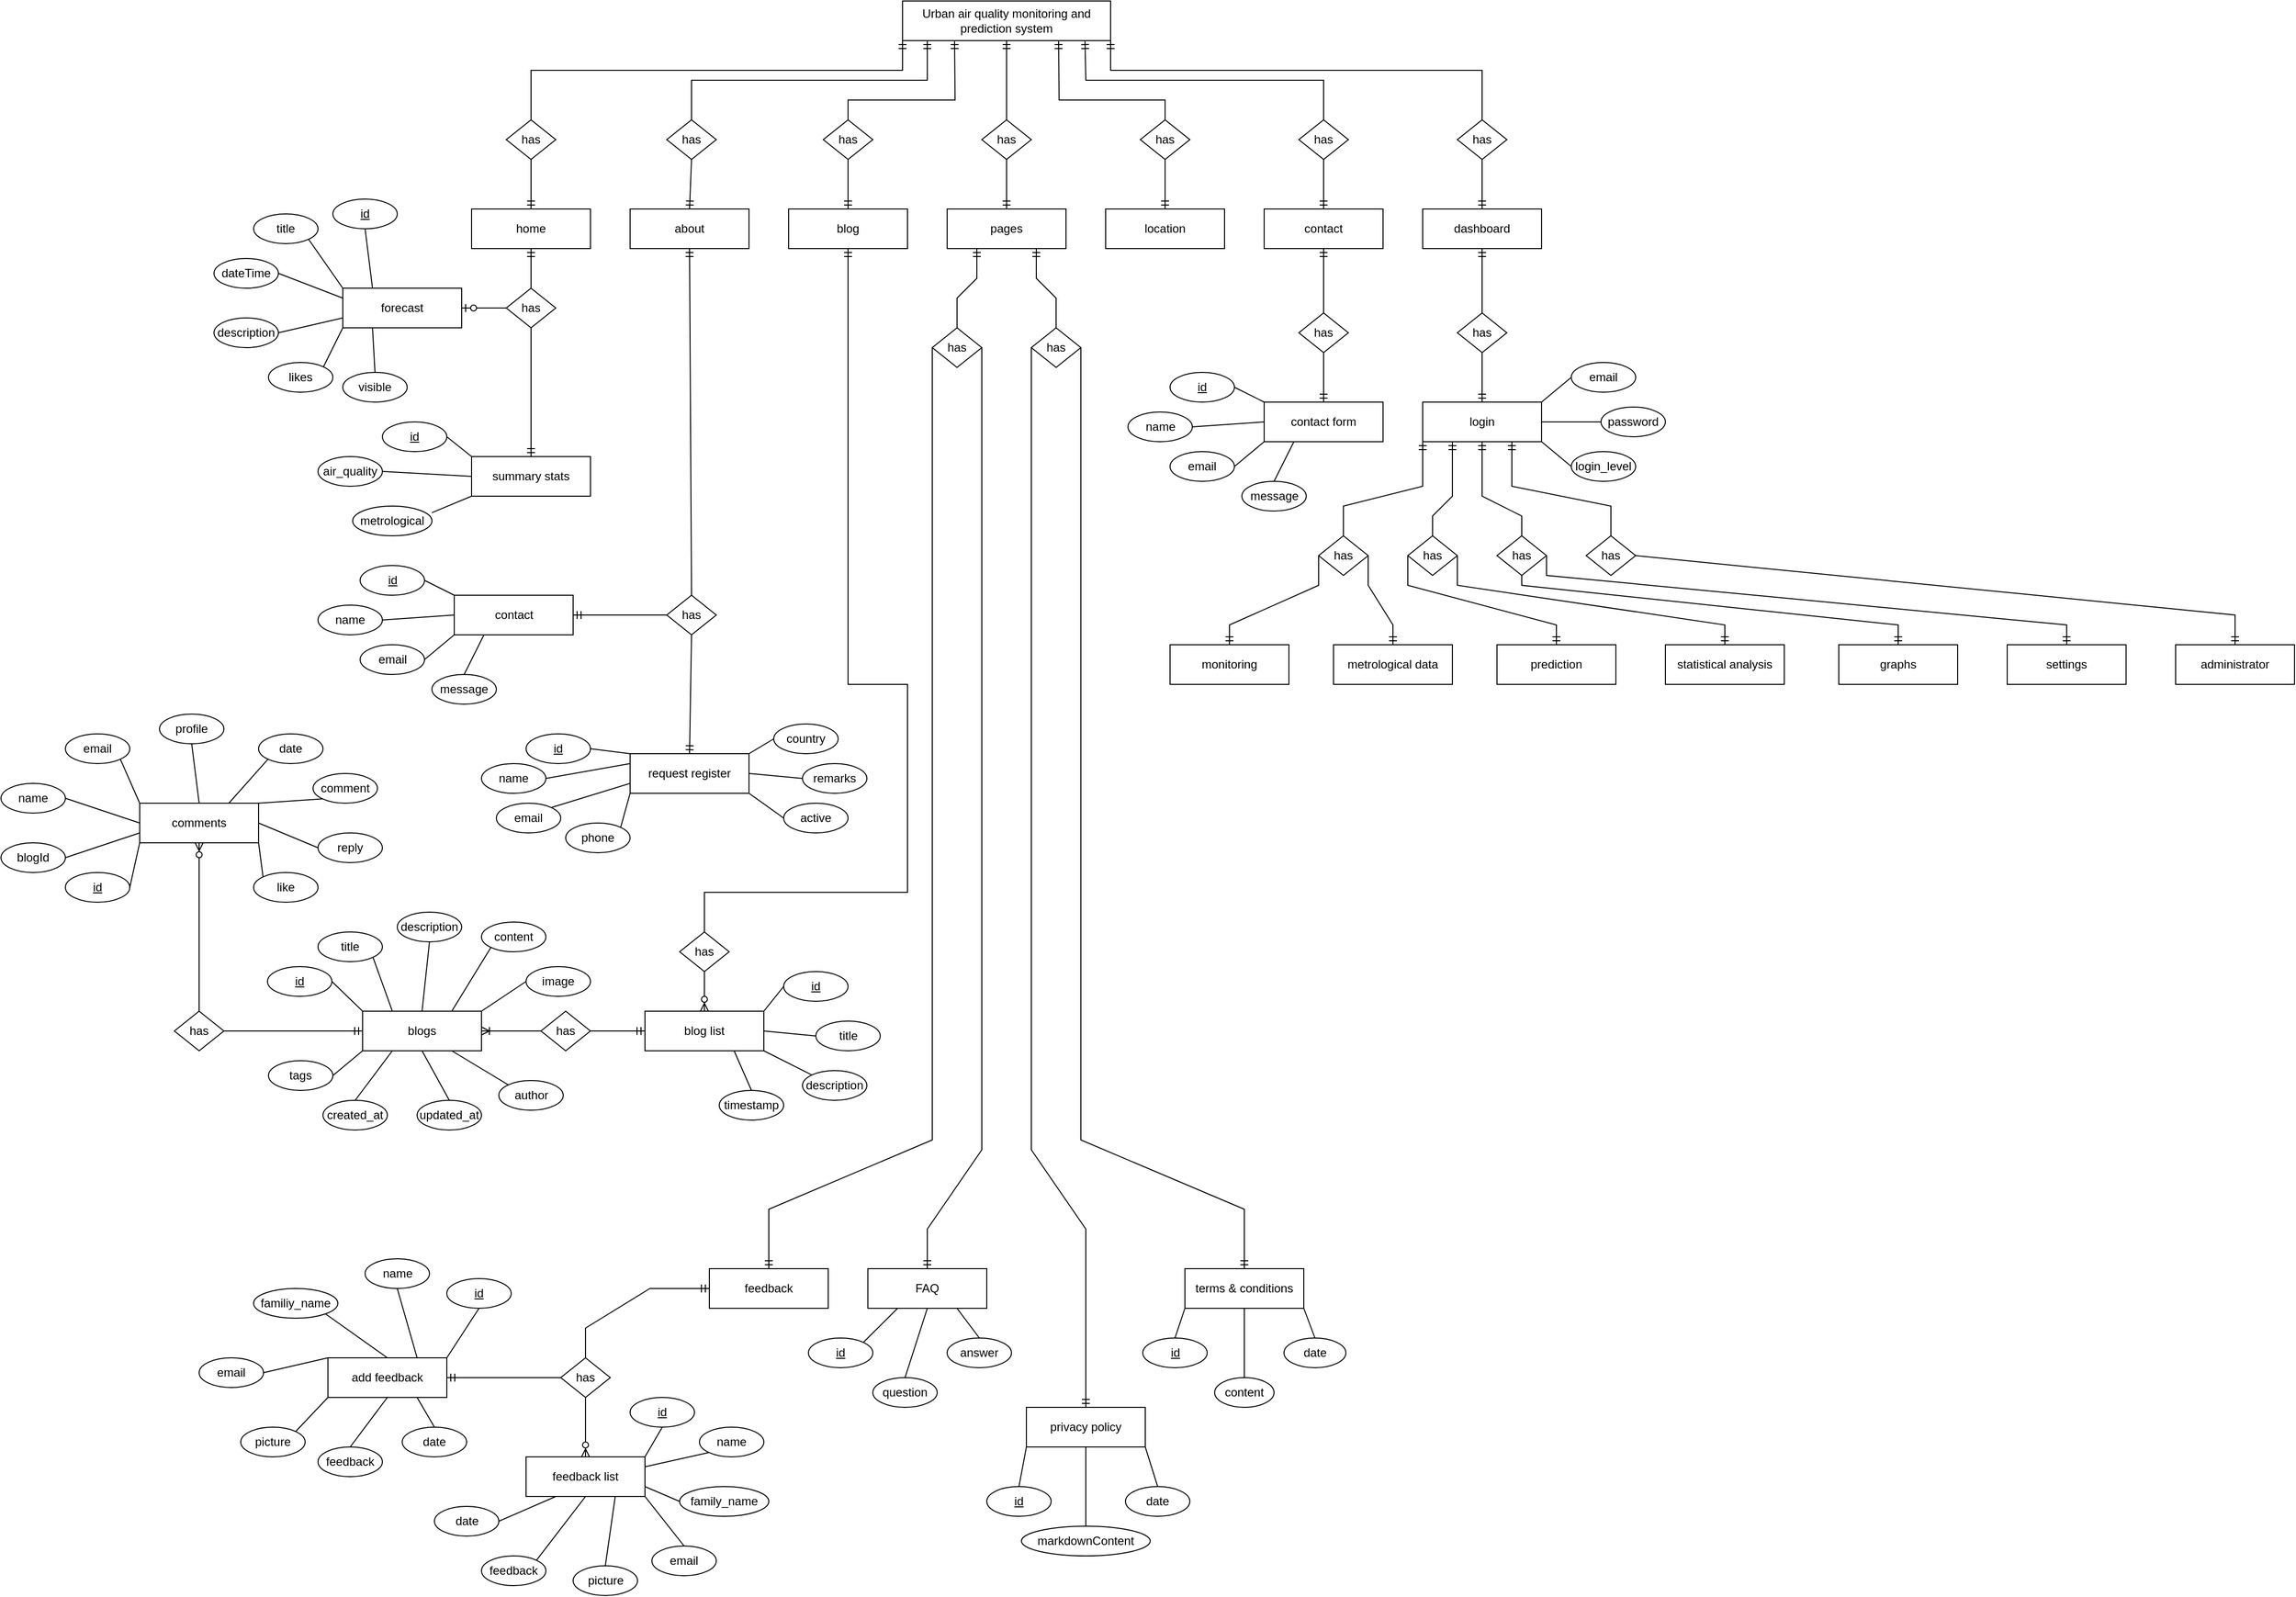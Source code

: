 <mxfile version="24.2.5" type="github">
  <diagram name="Page-1" id="JLCyQG0F_kIqCtR4ayGI">
    <mxGraphModel dx="2271" dy="764" grid="1" gridSize="10" guides="1" tooltips="1" connect="1" arrows="1" fold="1" page="1" pageScale="1" pageWidth="827" pageHeight="1169" math="0" shadow="0">
      <root>
        <mxCell id="0" />
        <mxCell id="1" parent="0" />
        <mxCell id="gh-wWCq7glkuB_zvExAA-1" value="Urban air quality monitoring and prediction system" style="rounded=0;whiteSpace=wrap;html=1;" parent="1" vertex="1">
          <mxGeometry x="195" y="30" width="210" height="40" as="geometry" />
        </mxCell>
        <mxCell id="gh-wWCq7glkuB_zvExAA-2" value="has" style="rhombus;whiteSpace=wrap;html=1;" parent="1" vertex="1">
          <mxGeometry x="-205" y="150" width="50" height="40" as="geometry" />
        </mxCell>
        <mxCell id="gh-wWCq7glkuB_zvExAA-3" value="request register" style="rounded=0;whiteSpace=wrap;html=1;" parent="1" vertex="1">
          <mxGeometry x="-80" y="790" width="120" height="40" as="geometry" />
        </mxCell>
        <mxCell id="gh-wWCq7glkuB_zvExAA-4" value="home" style="rounded=0;whiteSpace=wrap;html=1;" parent="1" vertex="1">
          <mxGeometry x="-240" y="240" width="120" height="40" as="geometry" />
        </mxCell>
        <mxCell id="gh-wWCq7glkuB_zvExAA-5" value="&lt;u&gt;id&lt;/u&gt;" style="ellipse;whiteSpace=wrap;html=1;" parent="1" vertex="1">
          <mxGeometry x="-185" y="770" width="65" height="30" as="geometry" />
        </mxCell>
        <mxCell id="gh-wWCq7glkuB_zvExAA-6" value="remarks" style="ellipse;whiteSpace=wrap;html=1;" parent="1" vertex="1">
          <mxGeometry x="94" y="800" width="65" height="30" as="geometry" />
        </mxCell>
        <mxCell id="gh-wWCq7glkuB_zvExAA-7" value="country" style="ellipse;whiteSpace=wrap;html=1;" parent="1" vertex="1">
          <mxGeometry x="65" y="760" width="65" height="30" as="geometry" />
        </mxCell>
        <mxCell id="gh-wWCq7glkuB_zvExAA-8" value="phone" style="ellipse;whiteSpace=wrap;html=1;" parent="1" vertex="1">
          <mxGeometry x="-145" y="860" width="65" height="30" as="geometry" />
        </mxCell>
        <mxCell id="gh-wWCq7glkuB_zvExAA-9" value="email" style="ellipse;whiteSpace=wrap;html=1;" parent="1" vertex="1">
          <mxGeometry x="-215" y="840" width="65" height="30" as="geometry" />
        </mxCell>
        <mxCell id="gh-wWCq7glkuB_zvExAA-10" value="name" style="ellipse;whiteSpace=wrap;html=1;" parent="1" vertex="1">
          <mxGeometry x="-230" y="800" width="65" height="30" as="geometry" />
        </mxCell>
        <mxCell id="gh-wWCq7glkuB_zvExAA-12" value="active" style="ellipse;whiteSpace=wrap;html=1;" parent="1" vertex="1">
          <mxGeometry x="75" y="840" width="65" height="30" as="geometry" />
        </mxCell>
        <mxCell id="gh-wWCq7glkuB_zvExAA-15" value="" style="endArrow=none;html=1;rounded=0;exitX=1;exitY=0.5;exitDx=0;exitDy=0;entryX=0;entryY=0;entryDx=0;entryDy=0;" parent="1" source="gh-wWCq7glkuB_zvExAA-5" target="gh-wWCq7glkuB_zvExAA-3" edge="1">
          <mxGeometry width="50" height="50" relative="1" as="geometry">
            <mxPoint x="-5" y="890" as="sourcePoint" />
            <mxPoint x="-95" y="790" as="targetPoint" />
          </mxGeometry>
        </mxCell>
        <mxCell id="gh-wWCq7glkuB_zvExAA-16" value="" style="endArrow=none;html=1;rounded=0;exitX=1;exitY=0.5;exitDx=0;exitDy=0;entryX=0;entryY=0.25;entryDx=0;entryDy=0;" parent="1" source="gh-wWCq7glkuB_zvExAA-10" target="gh-wWCq7glkuB_zvExAA-3" edge="1">
          <mxGeometry width="50" height="50" relative="1" as="geometry">
            <mxPoint x="-5" y="890" as="sourcePoint" />
            <mxPoint x="45" y="840" as="targetPoint" />
          </mxGeometry>
        </mxCell>
        <mxCell id="gh-wWCq7glkuB_zvExAA-17" value="" style="endArrow=none;html=1;rounded=0;exitX=1;exitY=0;exitDx=0;exitDy=0;entryX=0;entryY=0.75;entryDx=0;entryDy=0;" parent="1" source="gh-wWCq7glkuB_zvExAA-9" target="gh-wWCq7glkuB_zvExAA-3" edge="1">
          <mxGeometry width="50" height="50" relative="1" as="geometry">
            <mxPoint x="-5" y="890" as="sourcePoint" />
            <mxPoint x="45" y="840" as="targetPoint" />
          </mxGeometry>
        </mxCell>
        <mxCell id="gh-wWCq7glkuB_zvExAA-18" value="" style="endArrow=none;html=1;rounded=0;exitX=1;exitY=0;exitDx=0;exitDy=0;entryX=0;entryY=1;entryDx=0;entryDy=0;" parent="1" source="gh-wWCq7glkuB_zvExAA-8" target="gh-wWCq7glkuB_zvExAA-3" edge="1">
          <mxGeometry width="50" height="50" relative="1" as="geometry">
            <mxPoint x="-5" y="890" as="sourcePoint" />
            <mxPoint x="45" y="840" as="targetPoint" />
          </mxGeometry>
        </mxCell>
        <mxCell id="gh-wWCq7glkuB_zvExAA-19" value="" style="endArrow=none;html=1;rounded=0;entryX=0;entryY=0.5;entryDx=0;entryDy=0;exitX=1;exitY=0;exitDx=0;exitDy=0;" parent="1" source="gh-wWCq7glkuB_zvExAA-3" target="gh-wWCq7glkuB_zvExAA-7" edge="1">
          <mxGeometry width="50" height="50" relative="1" as="geometry">
            <mxPoint x="-5" y="890" as="sourcePoint" />
            <mxPoint x="45" y="840" as="targetPoint" />
          </mxGeometry>
        </mxCell>
        <mxCell id="gh-wWCq7glkuB_zvExAA-20" value="" style="endArrow=none;html=1;rounded=0;entryX=0;entryY=0.5;entryDx=0;entryDy=0;exitX=1;exitY=0.5;exitDx=0;exitDy=0;" parent="1" source="gh-wWCq7glkuB_zvExAA-3" target="gh-wWCq7glkuB_zvExAA-6" edge="1">
          <mxGeometry width="50" height="50" relative="1" as="geometry">
            <mxPoint x="-5" y="890" as="sourcePoint" />
            <mxPoint x="45" y="840" as="targetPoint" />
          </mxGeometry>
        </mxCell>
        <mxCell id="gh-wWCq7glkuB_zvExAA-21" value="" style="endArrow=none;html=1;rounded=0;entryX=0;entryY=0.5;entryDx=0;entryDy=0;exitX=1;exitY=1;exitDx=0;exitDy=0;" parent="1" source="gh-wWCq7glkuB_zvExAA-3" target="gh-wWCq7glkuB_zvExAA-12" edge="1">
          <mxGeometry width="50" height="50" relative="1" as="geometry">
            <mxPoint x="-5" y="890" as="sourcePoint" />
            <mxPoint x="45" y="840" as="targetPoint" />
          </mxGeometry>
        </mxCell>
        <mxCell id="gh-wWCq7glkuB_zvExAA-22" value="" style="fontSize=12;html=1;endArrow=ERmandOne;rounded=0;entryX=0;entryY=1;entryDx=0;entryDy=0;exitX=0.5;exitY=0;exitDx=0;exitDy=0;" parent="1" source="gh-wWCq7glkuB_zvExAA-2" target="gh-wWCq7glkuB_zvExAA-1" edge="1">
          <mxGeometry width="100" height="100" relative="1" as="geometry">
            <mxPoint x="350" y="240" as="sourcePoint" />
            <mxPoint x="450" y="140" as="targetPoint" />
            <Array as="points">
              <mxPoint x="-180" y="100" />
              <mxPoint x="195" y="100" />
            </Array>
          </mxGeometry>
        </mxCell>
        <mxCell id="gh-wWCq7glkuB_zvExAA-33" value="about" style="rounded=0;whiteSpace=wrap;html=1;" parent="1" vertex="1">
          <mxGeometry x="-80" y="240" width="120" height="40" as="geometry" />
        </mxCell>
        <mxCell id="gh-wWCq7glkuB_zvExAA-34" value="blog" style="rounded=0;whiteSpace=wrap;html=1;" parent="1" vertex="1">
          <mxGeometry x="80" y="240" width="120" height="40" as="geometry" />
        </mxCell>
        <mxCell id="gh-wWCq7glkuB_zvExAA-35" value="pages" style="rounded=0;whiteSpace=wrap;html=1;" parent="1" vertex="1">
          <mxGeometry x="240" y="240" width="120" height="40" as="geometry" />
        </mxCell>
        <mxCell id="gh-wWCq7glkuB_zvExAA-36" value="contact" style="rounded=0;whiteSpace=wrap;html=1;" parent="1" vertex="1">
          <mxGeometry x="560" y="240" width="120" height="40" as="geometry" />
        </mxCell>
        <mxCell id="gh-wWCq7glkuB_zvExAA-37" value="forecast" style="rounded=0;whiteSpace=wrap;html=1;" parent="1" vertex="1">
          <mxGeometry x="-370" y="320" width="120" height="40" as="geometry" />
        </mxCell>
        <mxCell id="gh-wWCq7glkuB_zvExAA-38" value="location" style="rounded=0;whiteSpace=wrap;html=1;" parent="1" vertex="1">
          <mxGeometry x="400" y="240" width="120" height="40" as="geometry" />
        </mxCell>
        <mxCell id="gh-wWCq7glkuB_zvExAA-39" value="dashboard" style="rounded=0;whiteSpace=wrap;html=1;" parent="1" vertex="1">
          <mxGeometry x="720" y="240" width="120" height="40" as="geometry" />
        </mxCell>
        <mxCell id="gh-wWCq7glkuB_zvExAA-40" value="summary stats" style="rounded=0;whiteSpace=wrap;html=1;" parent="1" vertex="1">
          <mxGeometry x="-240" y="490" width="120" height="40" as="geometry" />
        </mxCell>
        <mxCell id="gh-wWCq7glkuB_zvExAA-42" value="has" style="rhombus;whiteSpace=wrap;html=1;" parent="1" vertex="1">
          <mxGeometry x="-43" y="150" width="50" height="40" as="geometry" />
        </mxCell>
        <mxCell id="gh-wWCq7glkuB_zvExAA-43" value="has" style="rhombus;whiteSpace=wrap;html=1;" parent="1" vertex="1">
          <mxGeometry x="115" y="150" width="50" height="40" as="geometry" />
        </mxCell>
        <mxCell id="gh-wWCq7glkuB_zvExAA-44" value="has" style="rhombus;whiteSpace=wrap;html=1;" parent="1" vertex="1">
          <mxGeometry x="275" y="150" width="50" height="40" as="geometry" />
        </mxCell>
        <mxCell id="gh-wWCq7glkuB_zvExAA-45" value="has" style="rhombus;whiteSpace=wrap;html=1;" parent="1" vertex="1">
          <mxGeometry x="435" y="150" width="50" height="40" as="geometry" />
        </mxCell>
        <mxCell id="gh-wWCq7glkuB_zvExAA-46" value="has" style="rhombus;whiteSpace=wrap;html=1;" parent="1" vertex="1">
          <mxGeometry x="595" y="150" width="50" height="40" as="geometry" />
        </mxCell>
        <mxCell id="gh-wWCq7glkuB_zvExAA-47" value="has" style="rhombus;whiteSpace=wrap;html=1;" parent="1" vertex="1">
          <mxGeometry x="755" y="150" width="50" height="40" as="geometry" />
        </mxCell>
        <mxCell id="gh-wWCq7glkuB_zvExAA-48" value="" style="fontSize=12;html=1;endArrow=ERmandOne;rounded=0;exitX=0.5;exitY=1;exitDx=0;exitDy=0;entryX=0.5;entryY=0;entryDx=0;entryDy=0;" parent="1" source="gh-wWCq7glkuB_zvExAA-2" target="gh-wWCq7glkuB_zvExAA-4" edge="1">
          <mxGeometry width="100" height="100" relative="1" as="geometry">
            <mxPoint x="180" y="340" as="sourcePoint" />
            <mxPoint x="280" y="240" as="targetPoint" />
            <Array as="points">
              <mxPoint x="-180" y="210" />
            </Array>
          </mxGeometry>
        </mxCell>
        <mxCell id="gh-wWCq7glkuB_zvExAA-49" value="" style="fontSize=12;html=1;endArrow=ERmandOne;rounded=0;exitX=0.5;exitY=0;exitDx=0;exitDy=0;entryX=0.25;entryY=1;entryDx=0;entryDy=0;" parent="1" source="gh-wWCq7glkuB_zvExAA-43" target="gh-wWCq7glkuB_zvExAA-1" edge="1">
          <mxGeometry width="100" height="100" relative="1" as="geometry">
            <mxPoint x="180" y="340" as="sourcePoint" />
            <mxPoint x="280" y="240" as="targetPoint" />
            <Array as="points">
              <mxPoint x="140" y="130" />
              <mxPoint x="248" y="130" />
            </Array>
          </mxGeometry>
        </mxCell>
        <mxCell id="gh-wWCq7glkuB_zvExAA-50" value="" style="fontSize=12;html=1;endArrow=ERmandOne;rounded=0;exitX=0.5;exitY=0;exitDx=0;exitDy=0;entryX=0.5;entryY=1;entryDx=0;entryDy=0;" parent="1" source="gh-wWCq7glkuB_zvExAA-44" target="gh-wWCq7glkuB_zvExAA-1" edge="1">
          <mxGeometry width="100" height="100" relative="1" as="geometry">
            <mxPoint x="180" y="340" as="sourcePoint" />
            <mxPoint x="280" y="240" as="targetPoint" />
          </mxGeometry>
        </mxCell>
        <mxCell id="gh-wWCq7glkuB_zvExAA-51" value="" style="fontSize=12;html=1;endArrow=ERmandOne;rounded=0;exitX=0.5;exitY=0;exitDx=0;exitDy=0;entryX=0.75;entryY=1;entryDx=0;entryDy=0;" parent="1" source="gh-wWCq7glkuB_zvExAA-45" target="gh-wWCq7glkuB_zvExAA-1" edge="1">
          <mxGeometry width="100" height="100" relative="1" as="geometry">
            <mxPoint x="180" y="340" as="sourcePoint" />
            <mxPoint x="280" y="240" as="targetPoint" />
            <Array as="points">
              <mxPoint x="460" y="130" />
              <mxPoint x="353" y="130" />
            </Array>
          </mxGeometry>
        </mxCell>
        <mxCell id="gh-wWCq7glkuB_zvExAA-52" value="" style="fontSize=12;html=1;endArrow=ERmandOne;rounded=0;exitX=0.5;exitY=0;exitDx=0;exitDy=0;entryX=1;entryY=1;entryDx=0;entryDy=0;" parent="1" source="gh-wWCq7glkuB_zvExAA-47" target="gh-wWCq7glkuB_zvExAA-1" edge="1">
          <mxGeometry width="100" height="100" relative="1" as="geometry">
            <mxPoint x="420" y="340" as="sourcePoint" />
            <mxPoint x="520" y="240" as="targetPoint" />
            <Array as="points">
              <mxPoint x="780" y="100" />
              <mxPoint x="405" y="100" />
            </Array>
          </mxGeometry>
        </mxCell>
        <mxCell id="gh-wWCq7glkuB_zvExAA-53" value="" style="fontSize=12;html=1;endArrow=ERmandOne;rounded=0;exitX=0.5;exitY=0;exitDx=0;exitDy=0;" parent="1" source="gh-wWCq7glkuB_zvExAA-42" edge="1">
          <mxGeometry width="100" height="100" relative="1" as="geometry">
            <mxPoint x="290" y="370" as="sourcePoint" />
            <mxPoint x="220" y="70" as="targetPoint" />
            <Array as="points">
              <mxPoint x="-18" y="110" />
              <mxPoint x="220" y="110" />
            </Array>
          </mxGeometry>
        </mxCell>
        <mxCell id="gh-wWCq7glkuB_zvExAA-54" value="" style="fontSize=12;html=1;endArrow=ERmandOne;rounded=0;entryX=0.877;entryY=1;entryDx=0;entryDy=0;entryPerimeter=0;exitX=0.5;exitY=0;exitDx=0;exitDy=0;" parent="1" source="gh-wWCq7glkuB_zvExAA-46" target="gh-wWCq7glkuB_zvExAA-1" edge="1">
          <mxGeometry width="100" height="100" relative="1" as="geometry">
            <mxPoint x="280" y="190" as="sourcePoint" />
            <mxPoint x="380" y="90" as="targetPoint" />
            <Array as="points">
              <mxPoint x="620" y="110" />
              <mxPoint x="380" y="110" />
            </Array>
          </mxGeometry>
        </mxCell>
        <mxCell id="gh-wWCq7glkuB_zvExAA-55" value="" style="fontSize=12;html=1;endArrow=ERmandOne;rounded=0;exitX=0.5;exitY=1;exitDx=0;exitDy=0;entryX=0.5;entryY=0;entryDx=0;entryDy=0;" parent="1" source="gh-wWCq7glkuB_zvExAA-42" target="gh-wWCq7glkuB_zvExAA-33" edge="1">
          <mxGeometry width="100" height="100" relative="1" as="geometry">
            <mxPoint x="220" y="230" as="sourcePoint" />
            <mxPoint x="320" y="130" as="targetPoint" />
          </mxGeometry>
        </mxCell>
        <mxCell id="gh-wWCq7glkuB_zvExAA-56" value="" style="fontSize=12;html=1;endArrow=ERmandOne;rounded=0;entryX=0.5;entryY=0;entryDx=0;entryDy=0;exitX=0.5;exitY=1;exitDx=0;exitDy=0;" parent="1" source="gh-wWCq7glkuB_zvExAA-43" target="gh-wWCq7glkuB_zvExAA-34" edge="1">
          <mxGeometry width="100" height="100" relative="1" as="geometry">
            <mxPoint x="220" y="230" as="sourcePoint" />
            <mxPoint x="320" y="130" as="targetPoint" />
          </mxGeometry>
        </mxCell>
        <mxCell id="gh-wWCq7glkuB_zvExAA-57" value="" style="fontSize=12;html=1;endArrow=ERmandOne;rounded=0;entryX=0.5;entryY=0;entryDx=0;entryDy=0;exitX=0.5;exitY=1;exitDx=0;exitDy=0;" parent="1" source="gh-wWCq7glkuB_zvExAA-44" target="gh-wWCq7glkuB_zvExAA-35" edge="1">
          <mxGeometry width="100" height="100" relative="1" as="geometry">
            <mxPoint x="220" y="230" as="sourcePoint" />
            <mxPoint x="320" y="130" as="targetPoint" />
          </mxGeometry>
        </mxCell>
        <mxCell id="gh-wWCq7glkuB_zvExAA-58" value="" style="fontSize=12;html=1;endArrow=ERmandOne;rounded=0;entryX=0.5;entryY=0;entryDx=0;entryDy=0;exitX=0.5;exitY=1;exitDx=0;exitDy=0;" parent="1" source="gh-wWCq7glkuB_zvExAA-45" target="gh-wWCq7glkuB_zvExAA-38" edge="1">
          <mxGeometry width="100" height="100" relative="1" as="geometry">
            <mxPoint x="220" y="230" as="sourcePoint" />
            <mxPoint x="320" y="130" as="targetPoint" />
          </mxGeometry>
        </mxCell>
        <mxCell id="gh-wWCq7glkuB_zvExAA-59" value="" style="fontSize=12;html=1;endArrow=ERmandOne;rounded=0;exitX=0.5;exitY=1;exitDx=0;exitDy=0;entryX=0.5;entryY=0;entryDx=0;entryDy=0;" parent="1" source="gh-wWCq7glkuB_zvExAA-46" target="gh-wWCq7glkuB_zvExAA-36" edge="1">
          <mxGeometry width="100" height="100" relative="1" as="geometry">
            <mxPoint x="530" y="230" as="sourcePoint" />
            <mxPoint x="630" y="130" as="targetPoint" />
          </mxGeometry>
        </mxCell>
        <mxCell id="gh-wWCq7glkuB_zvExAA-60" value="" style="fontSize=12;html=1;endArrow=ERmandOne;rounded=0;entryX=0.5;entryY=0;entryDx=0;entryDy=0;exitX=0.5;exitY=1;exitDx=0;exitDy=0;" parent="1" source="gh-wWCq7glkuB_zvExAA-47" target="gh-wWCq7glkuB_zvExAA-39" edge="1">
          <mxGeometry width="100" height="100" relative="1" as="geometry">
            <mxPoint x="580" y="240" as="sourcePoint" />
            <mxPoint x="680" y="140" as="targetPoint" />
          </mxGeometry>
        </mxCell>
        <mxCell id="yjCNKuq4Fo06BbNsTNsX-1" value="has" style="rhombus;whiteSpace=wrap;html=1;" vertex="1" parent="1">
          <mxGeometry x="-205" y="320" width="50" height="40" as="geometry" />
        </mxCell>
        <mxCell id="yjCNKuq4Fo06BbNsTNsX-3" value="" style="fontSize=12;html=1;endArrow=ERmandOne;rounded=0;exitX=0.5;exitY=1;exitDx=0;exitDy=0;entryX=0.5;entryY=0;entryDx=0;entryDy=0;" edge="1" parent="1" source="yjCNKuq4Fo06BbNsTNsX-1" target="gh-wWCq7glkuB_zvExAA-40">
          <mxGeometry width="100" height="100" relative="1" as="geometry">
            <mxPoint x="-10" y="450" as="sourcePoint" />
            <mxPoint x="90" y="350" as="targetPoint" />
          </mxGeometry>
        </mxCell>
        <mxCell id="yjCNKuq4Fo06BbNsTNsX-4" value="" style="fontSize=12;html=1;endArrow=ERmandOne;rounded=0;exitX=0.5;exitY=0;exitDx=0;exitDy=0;entryX=0.5;entryY=1;entryDx=0;entryDy=0;" edge="1" parent="1" source="yjCNKuq4Fo06BbNsTNsX-1" target="gh-wWCq7glkuB_zvExAA-4">
          <mxGeometry width="100" height="100" relative="1" as="geometry">
            <mxPoint x="-10" y="320" as="sourcePoint" />
            <mxPoint x="90" y="220" as="targetPoint" />
          </mxGeometry>
        </mxCell>
        <mxCell id="yjCNKuq4Fo06BbNsTNsX-5" value="" style="edgeStyle=entityRelationEdgeStyle;fontSize=12;html=1;endArrow=ERzeroToOne;endFill=1;rounded=0;exitX=0;exitY=0.5;exitDx=0;exitDy=0;entryX=1;entryY=0.5;entryDx=0;entryDy=0;" edge="1" parent="1" source="yjCNKuq4Fo06BbNsTNsX-1" target="gh-wWCq7glkuB_zvExAA-37">
          <mxGeometry width="100" height="100" relative="1" as="geometry">
            <mxPoint x="-10" y="320" as="sourcePoint" />
            <mxPoint x="90" y="220" as="targetPoint" />
          </mxGeometry>
        </mxCell>
        <mxCell id="yjCNKuq4Fo06BbNsTNsX-6" value="&lt;u&gt;id&lt;/u&gt;" style="ellipse;whiteSpace=wrap;html=1;" vertex="1" parent="1">
          <mxGeometry x="-380" y="230" width="65" height="30" as="geometry" />
        </mxCell>
        <mxCell id="yjCNKuq4Fo06BbNsTNsX-7" value="title" style="ellipse;whiteSpace=wrap;html=1;" vertex="1" parent="1">
          <mxGeometry x="-460" y="245" width="65" height="30" as="geometry" />
        </mxCell>
        <mxCell id="yjCNKuq4Fo06BbNsTNsX-8" value="dateTime" style="ellipse;whiteSpace=wrap;html=1;" vertex="1" parent="1">
          <mxGeometry x="-500" y="290" width="65" height="30" as="geometry" />
        </mxCell>
        <mxCell id="yjCNKuq4Fo06BbNsTNsX-9" value="description" style="ellipse;whiteSpace=wrap;html=1;" vertex="1" parent="1">
          <mxGeometry x="-500" y="350" width="65" height="30" as="geometry" />
        </mxCell>
        <mxCell id="yjCNKuq4Fo06BbNsTNsX-10" value="likes" style="ellipse;whiteSpace=wrap;html=1;" vertex="1" parent="1">
          <mxGeometry x="-445" y="395" width="65" height="30" as="geometry" />
        </mxCell>
        <mxCell id="yjCNKuq4Fo06BbNsTNsX-11" value="visible" style="ellipse;whiteSpace=wrap;html=1;" vertex="1" parent="1">
          <mxGeometry x="-370" y="405" width="65" height="30" as="geometry" />
        </mxCell>
        <mxCell id="yjCNKuq4Fo06BbNsTNsX-12" value="" style="endArrow=none;html=1;rounded=0;exitX=0.5;exitY=1;exitDx=0;exitDy=0;entryX=0.25;entryY=0;entryDx=0;entryDy=0;" edge="1" parent="1" source="yjCNKuq4Fo06BbNsTNsX-6" target="gh-wWCq7glkuB_zvExAA-37">
          <mxGeometry relative="1" as="geometry">
            <mxPoint x="-370" y="310" as="sourcePoint" />
            <mxPoint x="-210" y="310" as="targetPoint" />
          </mxGeometry>
        </mxCell>
        <mxCell id="yjCNKuq4Fo06BbNsTNsX-13" value="" style="endArrow=none;html=1;rounded=0;exitX=1;exitY=1;exitDx=0;exitDy=0;entryX=0;entryY=0;entryDx=0;entryDy=0;" edge="1" parent="1" source="yjCNKuq4Fo06BbNsTNsX-7" target="gh-wWCq7glkuB_zvExAA-37">
          <mxGeometry relative="1" as="geometry">
            <mxPoint x="-370" y="310" as="sourcePoint" />
            <mxPoint x="-210" y="310" as="targetPoint" />
          </mxGeometry>
        </mxCell>
        <mxCell id="yjCNKuq4Fo06BbNsTNsX-14" value="" style="endArrow=none;html=1;rounded=0;exitX=1;exitY=0.5;exitDx=0;exitDy=0;entryX=0;entryY=0.25;entryDx=0;entryDy=0;" edge="1" parent="1" source="yjCNKuq4Fo06BbNsTNsX-8" target="gh-wWCq7glkuB_zvExAA-37">
          <mxGeometry relative="1" as="geometry">
            <mxPoint x="-370" y="310" as="sourcePoint" />
            <mxPoint x="-210" y="310" as="targetPoint" />
          </mxGeometry>
        </mxCell>
        <mxCell id="yjCNKuq4Fo06BbNsTNsX-15" value="" style="endArrow=none;html=1;rounded=0;exitX=1;exitY=0.5;exitDx=0;exitDy=0;entryX=0;entryY=0.75;entryDx=0;entryDy=0;" edge="1" parent="1" source="yjCNKuq4Fo06BbNsTNsX-9" target="gh-wWCq7glkuB_zvExAA-37">
          <mxGeometry relative="1" as="geometry">
            <mxPoint x="-370" y="310" as="sourcePoint" />
            <mxPoint x="-210" y="310" as="targetPoint" />
          </mxGeometry>
        </mxCell>
        <mxCell id="yjCNKuq4Fo06BbNsTNsX-16" value="" style="endArrow=none;html=1;rounded=0;exitX=1;exitY=0;exitDx=0;exitDy=0;entryX=0;entryY=1;entryDx=0;entryDy=0;" edge="1" parent="1" source="yjCNKuq4Fo06BbNsTNsX-10" target="gh-wWCq7glkuB_zvExAA-37">
          <mxGeometry relative="1" as="geometry">
            <mxPoint x="-370" y="310" as="sourcePoint" />
            <mxPoint x="-210" y="310" as="targetPoint" />
          </mxGeometry>
        </mxCell>
        <mxCell id="yjCNKuq4Fo06BbNsTNsX-17" value="" style="endArrow=none;html=1;rounded=0;exitX=0.5;exitY=0;exitDx=0;exitDy=0;entryX=0.25;entryY=1;entryDx=0;entryDy=0;" edge="1" parent="1" source="yjCNKuq4Fo06BbNsTNsX-11" target="gh-wWCq7glkuB_zvExAA-37">
          <mxGeometry relative="1" as="geometry">
            <mxPoint x="-370" y="310" as="sourcePoint" />
            <mxPoint x="-210" y="310" as="targetPoint" />
          </mxGeometry>
        </mxCell>
        <mxCell id="yjCNKuq4Fo06BbNsTNsX-18" value="&lt;u&gt;id&lt;/u&gt;" style="ellipse;whiteSpace=wrap;html=1;" vertex="1" parent="1">
          <mxGeometry x="-330" y="455" width="65" height="30" as="geometry" />
        </mxCell>
        <mxCell id="yjCNKuq4Fo06BbNsTNsX-19" value="air_quality" style="ellipse;whiteSpace=wrap;html=1;" vertex="1" parent="1">
          <mxGeometry x="-395" y="490" width="65" height="30" as="geometry" />
        </mxCell>
        <mxCell id="yjCNKuq4Fo06BbNsTNsX-20" value="metrological" style="ellipse;whiteSpace=wrap;html=1;" vertex="1" parent="1">
          <mxGeometry x="-360" y="540" width="80" height="30" as="geometry" />
        </mxCell>
        <mxCell id="yjCNKuq4Fo06BbNsTNsX-21" value="" style="endArrow=none;html=1;rounded=0;exitX=1;exitY=0.5;exitDx=0;exitDy=0;entryX=0;entryY=0;entryDx=0;entryDy=0;" edge="1" parent="1" source="yjCNKuq4Fo06BbNsTNsX-18" target="gh-wWCq7glkuB_zvExAA-40">
          <mxGeometry relative="1" as="geometry">
            <mxPoint x="-160" y="530" as="sourcePoint" />
            <mxPoint y="530" as="targetPoint" />
          </mxGeometry>
        </mxCell>
        <mxCell id="yjCNKuq4Fo06BbNsTNsX-22" value="" style="endArrow=none;html=1;rounded=0;exitX=1;exitY=0.5;exitDx=0;exitDy=0;entryX=0;entryY=0.5;entryDx=0;entryDy=0;" edge="1" parent="1" source="yjCNKuq4Fo06BbNsTNsX-19" target="gh-wWCq7glkuB_zvExAA-40">
          <mxGeometry relative="1" as="geometry">
            <mxPoint x="-160" y="530" as="sourcePoint" />
            <mxPoint x="-270" y="510" as="targetPoint" />
          </mxGeometry>
        </mxCell>
        <mxCell id="yjCNKuq4Fo06BbNsTNsX-23" value="" style="endArrow=none;html=1;rounded=0;exitX=0.999;exitY=0.222;exitDx=0;exitDy=0;exitPerimeter=0;entryX=0;entryY=1;entryDx=0;entryDy=0;" edge="1" parent="1" source="yjCNKuq4Fo06BbNsTNsX-20" target="gh-wWCq7glkuB_zvExAA-40">
          <mxGeometry relative="1" as="geometry">
            <mxPoint x="-160" y="530" as="sourcePoint" />
            <mxPoint y="530" as="targetPoint" />
          </mxGeometry>
        </mxCell>
        <mxCell id="yjCNKuq4Fo06BbNsTNsX-24" value="has" style="rhombus;whiteSpace=wrap;html=1;" vertex="1" parent="1">
          <mxGeometry x="-43" y="630" width="50" height="40" as="geometry" />
        </mxCell>
        <mxCell id="yjCNKuq4Fo06BbNsTNsX-25" value="" style="fontSize=12;html=1;endArrow=ERmandOne;rounded=0;exitX=0.5;exitY=0;exitDx=0;exitDy=0;entryX=0.5;entryY=1;entryDx=0;entryDy=0;" edge="1" parent="1" source="yjCNKuq4Fo06BbNsTNsX-24" target="gh-wWCq7glkuB_zvExAA-33">
          <mxGeometry width="100" height="100" relative="1" as="geometry">
            <mxPoint x="40" y="510" as="sourcePoint" />
            <mxPoint x="140" y="410" as="targetPoint" />
          </mxGeometry>
        </mxCell>
        <mxCell id="yjCNKuq4Fo06BbNsTNsX-26" value="" style="fontSize=12;html=1;endArrow=ERmandOne;rounded=0;exitX=0.5;exitY=1;exitDx=0;exitDy=0;entryX=0.5;entryY=0;entryDx=0;entryDy=0;" edge="1" parent="1" source="yjCNKuq4Fo06BbNsTNsX-24" target="gh-wWCq7glkuB_zvExAA-3">
          <mxGeometry width="100" height="100" relative="1" as="geometry">
            <mxPoint x="50" y="830" as="sourcePoint" />
            <mxPoint x="150" y="730" as="targetPoint" />
          </mxGeometry>
        </mxCell>
        <mxCell id="yjCNKuq4Fo06BbNsTNsX-27" value="contact" style="rounded=0;whiteSpace=wrap;html=1;" vertex="1" parent="1">
          <mxGeometry x="-257.5" y="630" width="120" height="40" as="geometry" />
        </mxCell>
        <mxCell id="yjCNKuq4Fo06BbNsTNsX-28" value="" style="edgeStyle=entityRelationEdgeStyle;fontSize=12;html=1;endArrow=ERmandOne;rounded=0;exitX=0;exitY=0.5;exitDx=0;exitDy=0;entryX=1;entryY=0.5;entryDx=0;entryDy=0;" edge="1" parent="1" source="yjCNKuq4Fo06BbNsTNsX-24" target="yjCNKuq4Fo06BbNsTNsX-27">
          <mxGeometry width="100" height="100" relative="1" as="geometry">
            <mxPoint x="50" y="730" as="sourcePoint" />
            <mxPoint x="150" y="630" as="targetPoint" />
          </mxGeometry>
        </mxCell>
        <mxCell id="yjCNKuq4Fo06BbNsTNsX-30" value="&lt;u&gt;id&lt;/u&gt;" style="ellipse;whiteSpace=wrap;html=1;" vertex="1" parent="1">
          <mxGeometry x="-352.5" y="600" width="65" height="30" as="geometry" />
        </mxCell>
        <mxCell id="yjCNKuq4Fo06BbNsTNsX-31" value="name" style="ellipse;whiteSpace=wrap;html=1;" vertex="1" parent="1">
          <mxGeometry x="-395" y="640" width="65" height="30" as="geometry" />
        </mxCell>
        <mxCell id="yjCNKuq4Fo06BbNsTNsX-32" value="email" style="ellipse;whiteSpace=wrap;html=1;" vertex="1" parent="1">
          <mxGeometry x="-352.5" y="680" width="65" height="30" as="geometry" />
        </mxCell>
        <mxCell id="yjCNKuq4Fo06BbNsTNsX-33" value="message" style="ellipse;whiteSpace=wrap;html=1;" vertex="1" parent="1">
          <mxGeometry x="-280" y="710" width="65" height="30" as="geometry" />
        </mxCell>
        <mxCell id="yjCNKuq4Fo06BbNsTNsX-34" value="" style="endArrow=none;html=1;rounded=0;exitX=1;exitY=0.5;exitDx=0;exitDy=0;entryX=0;entryY=0;entryDx=0;entryDy=0;" edge="1" parent="1" source="yjCNKuq4Fo06BbNsTNsX-30" target="yjCNKuq4Fo06BbNsTNsX-27">
          <mxGeometry relative="1" as="geometry">
            <mxPoint y="700" as="sourcePoint" />
            <mxPoint x="160" y="700" as="targetPoint" />
          </mxGeometry>
        </mxCell>
        <mxCell id="yjCNKuq4Fo06BbNsTNsX-35" value="" style="endArrow=none;html=1;rounded=0;exitX=1;exitY=0.5;exitDx=0;exitDy=0;entryX=0;entryY=0.5;entryDx=0;entryDy=0;" edge="1" parent="1" source="yjCNKuq4Fo06BbNsTNsX-31" target="yjCNKuq4Fo06BbNsTNsX-27">
          <mxGeometry relative="1" as="geometry">
            <mxPoint y="700" as="sourcePoint" />
            <mxPoint x="160" y="700" as="targetPoint" />
          </mxGeometry>
        </mxCell>
        <mxCell id="yjCNKuq4Fo06BbNsTNsX-36" value="" style="endArrow=none;html=1;rounded=0;exitX=1;exitY=0.5;exitDx=0;exitDy=0;entryX=0;entryY=1;entryDx=0;entryDy=0;" edge="1" parent="1" source="yjCNKuq4Fo06BbNsTNsX-32" target="yjCNKuq4Fo06BbNsTNsX-27">
          <mxGeometry relative="1" as="geometry">
            <mxPoint y="700" as="sourcePoint" />
            <mxPoint x="160" y="700" as="targetPoint" />
          </mxGeometry>
        </mxCell>
        <mxCell id="yjCNKuq4Fo06BbNsTNsX-37" value="" style="endArrow=none;html=1;rounded=0;exitX=0.5;exitY=0;exitDx=0;exitDy=0;entryX=0.25;entryY=1;entryDx=0;entryDy=0;" edge="1" parent="1" source="yjCNKuq4Fo06BbNsTNsX-33" target="yjCNKuq4Fo06BbNsTNsX-27">
          <mxGeometry relative="1" as="geometry">
            <mxPoint y="700" as="sourcePoint" />
            <mxPoint x="160" y="700" as="targetPoint" />
          </mxGeometry>
        </mxCell>
        <mxCell id="yjCNKuq4Fo06BbNsTNsX-38" value="has" style="rhombus;whiteSpace=wrap;html=1;" vertex="1" parent="1">
          <mxGeometry x="-30" y="970" width="50" height="40" as="geometry" />
        </mxCell>
        <mxCell id="yjCNKuq4Fo06BbNsTNsX-39" value="" style="fontSize=12;html=1;endArrow=ERmandOne;rounded=0;exitX=0.5;exitY=0;exitDx=0;exitDy=0;entryX=0.5;entryY=1;entryDx=0;entryDy=0;" edge="1" parent="1" source="yjCNKuq4Fo06BbNsTNsX-38" target="gh-wWCq7glkuB_zvExAA-34">
          <mxGeometry width="100" height="100" relative="1" as="geometry">
            <mxPoint x="310" y="760" as="sourcePoint" />
            <mxPoint x="410" y="660" as="targetPoint" />
            <Array as="points">
              <mxPoint x="-5" y="930" />
              <mxPoint x="200" y="930" />
              <mxPoint x="200" y="720" />
              <mxPoint x="140" y="720" />
            </Array>
          </mxGeometry>
        </mxCell>
        <mxCell id="yjCNKuq4Fo06BbNsTNsX-40" value="blog list" style="rounded=0;whiteSpace=wrap;html=1;" vertex="1" parent="1">
          <mxGeometry x="-65" y="1050" width="120" height="40" as="geometry" />
        </mxCell>
        <mxCell id="yjCNKuq4Fo06BbNsTNsX-41" value="" style="fontSize=12;html=1;endArrow=ERzeroToMany;endFill=1;rounded=0;exitX=0.5;exitY=1;exitDx=0;exitDy=0;entryX=0.5;entryY=0;entryDx=0;entryDy=0;" edge="1" parent="1" source="yjCNKuq4Fo06BbNsTNsX-38" target="yjCNKuq4Fo06BbNsTNsX-40">
          <mxGeometry width="100" height="100" relative="1" as="geometry">
            <mxPoint x="40" y="970" as="sourcePoint" />
            <mxPoint x="140" y="870" as="targetPoint" />
          </mxGeometry>
        </mxCell>
        <mxCell id="yjCNKuq4Fo06BbNsTNsX-42" value="&lt;u&gt;id&lt;/u&gt;" style="ellipse;whiteSpace=wrap;html=1;" vertex="1" parent="1">
          <mxGeometry x="75" y="1010" width="65" height="30" as="geometry" />
        </mxCell>
        <mxCell id="yjCNKuq4Fo06BbNsTNsX-43" value="title" style="ellipse;whiteSpace=wrap;html=1;" vertex="1" parent="1">
          <mxGeometry x="107.5" y="1060" width="65" height="30" as="geometry" />
        </mxCell>
        <mxCell id="yjCNKuq4Fo06BbNsTNsX-44" value="description" style="ellipse;whiteSpace=wrap;html=1;" vertex="1" parent="1">
          <mxGeometry x="94" y="1110" width="65" height="30" as="geometry" />
        </mxCell>
        <mxCell id="yjCNKuq4Fo06BbNsTNsX-45" value="timestamp" style="ellipse;whiteSpace=wrap;html=1;" vertex="1" parent="1">
          <mxGeometry x="10" y="1130" width="65" height="30" as="geometry" />
        </mxCell>
        <mxCell id="yjCNKuq4Fo06BbNsTNsX-46" value="" style="endArrow=none;html=1;rounded=0;exitX=1;exitY=0;exitDx=0;exitDy=0;entryX=0;entryY=0.5;entryDx=0;entryDy=0;" edge="1" parent="1" source="yjCNKuq4Fo06BbNsTNsX-40" target="yjCNKuq4Fo06BbNsTNsX-42">
          <mxGeometry relative="1" as="geometry">
            <mxPoint x="10" y="920" as="sourcePoint" />
            <mxPoint x="170" y="920" as="targetPoint" />
          </mxGeometry>
        </mxCell>
        <mxCell id="yjCNKuq4Fo06BbNsTNsX-47" value="" style="endArrow=none;html=1;rounded=0;exitX=1;exitY=0.5;exitDx=0;exitDy=0;entryX=0;entryY=0.5;entryDx=0;entryDy=0;" edge="1" parent="1" source="yjCNKuq4Fo06BbNsTNsX-40" target="yjCNKuq4Fo06BbNsTNsX-43">
          <mxGeometry relative="1" as="geometry">
            <mxPoint x="10" y="920" as="sourcePoint" />
            <mxPoint x="170" y="920" as="targetPoint" />
          </mxGeometry>
        </mxCell>
        <mxCell id="yjCNKuq4Fo06BbNsTNsX-48" value="" style="endArrow=none;html=1;rounded=0;exitX=1;exitY=1;exitDx=0;exitDy=0;entryX=0;entryY=0;entryDx=0;entryDy=0;" edge="1" parent="1" source="yjCNKuq4Fo06BbNsTNsX-40" target="yjCNKuq4Fo06BbNsTNsX-44">
          <mxGeometry relative="1" as="geometry">
            <mxPoint x="10" y="920" as="sourcePoint" />
            <mxPoint x="170" y="920" as="targetPoint" />
          </mxGeometry>
        </mxCell>
        <mxCell id="yjCNKuq4Fo06BbNsTNsX-49" value="" style="endArrow=none;html=1;rounded=0;exitX=0.75;exitY=1;exitDx=0;exitDy=0;entryX=0.5;entryY=0;entryDx=0;entryDy=0;" edge="1" parent="1" source="yjCNKuq4Fo06BbNsTNsX-40" target="yjCNKuq4Fo06BbNsTNsX-45">
          <mxGeometry relative="1" as="geometry">
            <mxPoint x="10" y="920" as="sourcePoint" />
            <mxPoint x="170" y="920" as="targetPoint" />
          </mxGeometry>
        </mxCell>
        <mxCell id="yjCNKuq4Fo06BbNsTNsX-50" value="has" style="rhombus;whiteSpace=wrap;html=1;" vertex="1" parent="1">
          <mxGeometry x="-170" y="1050" width="50" height="40" as="geometry" />
        </mxCell>
        <mxCell id="yjCNKuq4Fo06BbNsTNsX-51" value="blogs" style="rounded=0;whiteSpace=wrap;html=1;" vertex="1" parent="1">
          <mxGeometry x="-350" y="1050" width="120" height="40" as="geometry" />
        </mxCell>
        <mxCell id="yjCNKuq4Fo06BbNsTNsX-52" value="" style="edgeStyle=entityRelationEdgeStyle;fontSize=12;html=1;endArrow=ERoneToMany;rounded=0;exitX=0;exitY=0.5;exitDx=0;exitDy=0;entryX=1;entryY=0.5;entryDx=0;entryDy=0;" edge="1" parent="1" source="yjCNKuq4Fo06BbNsTNsX-50" target="yjCNKuq4Fo06BbNsTNsX-51">
          <mxGeometry width="100" height="100" relative="1" as="geometry">
            <mxPoint x="70" y="940" as="sourcePoint" />
            <mxPoint x="170" y="840" as="targetPoint" />
          </mxGeometry>
        </mxCell>
        <mxCell id="yjCNKuq4Fo06BbNsTNsX-53" value="" style="edgeStyle=entityRelationEdgeStyle;fontSize=12;html=1;endArrow=ERmandOne;rounded=0;exitX=1;exitY=0.5;exitDx=0;exitDy=0;entryX=0;entryY=0.5;entryDx=0;entryDy=0;" edge="1" parent="1" source="yjCNKuq4Fo06BbNsTNsX-50" target="yjCNKuq4Fo06BbNsTNsX-40">
          <mxGeometry width="100" height="100" relative="1" as="geometry">
            <mxPoint x="70" y="940" as="sourcePoint" />
            <mxPoint x="170" y="840" as="targetPoint" />
          </mxGeometry>
        </mxCell>
        <mxCell id="yjCNKuq4Fo06BbNsTNsX-54" value="content" style="ellipse;whiteSpace=wrap;html=1;" vertex="1" parent="1">
          <mxGeometry x="-230" y="960" width="65" height="30" as="geometry" />
        </mxCell>
        <mxCell id="yjCNKuq4Fo06BbNsTNsX-55" value="description" style="ellipse;whiteSpace=wrap;html=1;" vertex="1" parent="1">
          <mxGeometry x="-315" y="950" width="65" height="30" as="geometry" />
        </mxCell>
        <mxCell id="yjCNKuq4Fo06BbNsTNsX-56" value="title" style="ellipse;whiteSpace=wrap;html=1;" vertex="1" parent="1">
          <mxGeometry x="-395" y="970" width="65" height="30" as="geometry" />
        </mxCell>
        <mxCell id="yjCNKuq4Fo06BbNsTNsX-57" value="&lt;u&gt;id&lt;/u&gt;" style="ellipse;whiteSpace=wrap;html=1;" vertex="1" parent="1">
          <mxGeometry x="-446" y="1005" width="65" height="30" as="geometry" />
        </mxCell>
        <mxCell id="yjCNKuq4Fo06BbNsTNsX-58" value="author" style="ellipse;whiteSpace=wrap;html=1;" vertex="1" parent="1">
          <mxGeometry x="-212.5" y="1120" width="65" height="30" as="geometry" />
        </mxCell>
        <mxCell id="yjCNKuq4Fo06BbNsTNsX-59" value="updated_at" style="ellipse;whiteSpace=wrap;html=1;" vertex="1" parent="1">
          <mxGeometry x="-295" y="1140" width="65" height="30" as="geometry" />
        </mxCell>
        <mxCell id="yjCNKuq4Fo06BbNsTNsX-61" value="created_at" style="ellipse;whiteSpace=wrap;html=1;" vertex="1" parent="1">
          <mxGeometry x="-390" y="1140" width="65" height="30" as="geometry" />
        </mxCell>
        <mxCell id="yjCNKuq4Fo06BbNsTNsX-62" value="tags" style="ellipse;whiteSpace=wrap;html=1;" vertex="1" parent="1">
          <mxGeometry x="-445" y="1100" width="65" height="30" as="geometry" />
        </mxCell>
        <mxCell id="yjCNKuq4Fo06BbNsTNsX-64" value="image" style="ellipse;whiteSpace=wrap;html=1;" vertex="1" parent="1">
          <mxGeometry x="-185" y="1005" width="65" height="30" as="geometry" />
        </mxCell>
        <mxCell id="yjCNKuq4Fo06BbNsTNsX-66" value="" style="endArrow=none;html=1;rounded=0;exitX=1;exitY=0;exitDx=0;exitDy=0;entryX=0;entryY=0.5;entryDx=0;entryDy=0;" edge="1" parent="1" source="yjCNKuq4Fo06BbNsTNsX-51" target="yjCNKuq4Fo06BbNsTNsX-64">
          <mxGeometry relative="1" as="geometry">
            <mxPoint x="-160" y="980" as="sourcePoint" />
            <mxPoint y="980" as="targetPoint" />
          </mxGeometry>
        </mxCell>
        <mxCell id="yjCNKuq4Fo06BbNsTNsX-67" value="" style="endArrow=none;html=1;rounded=0;exitX=0.75;exitY=0;exitDx=0;exitDy=0;entryX=0;entryY=1;entryDx=0;entryDy=0;" edge="1" parent="1" source="yjCNKuq4Fo06BbNsTNsX-51" target="yjCNKuq4Fo06BbNsTNsX-54">
          <mxGeometry relative="1" as="geometry">
            <mxPoint x="-160" y="980" as="sourcePoint" />
            <mxPoint y="980" as="targetPoint" />
          </mxGeometry>
        </mxCell>
        <mxCell id="yjCNKuq4Fo06BbNsTNsX-68" value="" style="endArrow=none;html=1;rounded=0;exitX=0.5;exitY=0;exitDx=0;exitDy=0;entryX=0.5;entryY=1;entryDx=0;entryDy=0;" edge="1" parent="1" source="yjCNKuq4Fo06BbNsTNsX-51" target="yjCNKuq4Fo06BbNsTNsX-55">
          <mxGeometry relative="1" as="geometry">
            <mxPoint x="-160" y="980" as="sourcePoint" />
            <mxPoint y="980" as="targetPoint" />
          </mxGeometry>
        </mxCell>
        <mxCell id="yjCNKuq4Fo06BbNsTNsX-69" value="" style="endArrow=none;html=1;rounded=0;exitX=0.25;exitY=0;exitDx=0;exitDy=0;entryX=1;entryY=1;entryDx=0;entryDy=0;" edge="1" parent="1" source="yjCNKuq4Fo06BbNsTNsX-51" target="yjCNKuq4Fo06BbNsTNsX-56">
          <mxGeometry relative="1" as="geometry">
            <mxPoint x="-465" y="910" as="sourcePoint" />
            <mxPoint x="-305" y="910" as="targetPoint" />
          </mxGeometry>
        </mxCell>
        <mxCell id="yjCNKuq4Fo06BbNsTNsX-70" value="" style="endArrow=none;html=1;rounded=0;exitX=0;exitY=0;exitDx=0;exitDy=0;entryX=1;entryY=0.5;entryDx=0;entryDy=0;" edge="1" parent="1" source="yjCNKuq4Fo06BbNsTNsX-51" target="yjCNKuq4Fo06BbNsTNsX-57">
          <mxGeometry relative="1" as="geometry">
            <mxPoint x="-160" y="980" as="sourcePoint" />
            <mxPoint y="980" as="targetPoint" />
          </mxGeometry>
        </mxCell>
        <mxCell id="yjCNKuq4Fo06BbNsTNsX-71" value="" style="endArrow=none;html=1;rounded=0;exitX=1;exitY=0.5;exitDx=0;exitDy=0;entryX=0;entryY=1;entryDx=0;entryDy=0;" edge="1" parent="1" source="yjCNKuq4Fo06BbNsTNsX-62" target="yjCNKuq4Fo06BbNsTNsX-51">
          <mxGeometry relative="1" as="geometry">
            <mxPoint x="-160" y="980" as="sourcePoint" />
            <mxPoint y="980" as="targetPoint" />
          </mxGeometry>
        </mxCell>
        <mxCell id="yjCNKuq4Fo06BbNsTNsX-72" value="" style="endArrow=none;html=1;rounded=0;exitX=0.5;exitY=0;exitDx=0;exitDy=0;entryX=0.25;entryY=1;entryDx=0;entryDy=0;" edge="1" parent="1" source="yjCNKuq4Fo06BbNsTNsX-61" target="yjCNKuq4Fo06BbNsTNsX-51">
          <mxGeometry relative="1" as="geometry">
            <mxPoint x="-215" y="1200" as="sourcePoint" />
            <mxPoint x="-55" y="1200" as="targetPoint" />
          </mxGeometry>
        </mxCell>
        <mxCell id="yjCNKuq4Fo06BbNsTNsX-73" value="" style="endArrow=none;html=1;rounded=0;exitX=0.5;exitY=0;exitDx=0;exitDy=0;entryX=0.5;entryY=1;entryDx=0;entryDy=0;" edge="1" parent="1" source="yjCNKuq4Fo06BbNsTNsX-59" target="yjCNKuq4Fo06BbNsTNsX-51">
          <mxGeometry relative="1" as="geometry">
            <mxPoint x="-475" y="874.09" as="sourcePoint" />
            <mxPoint x="-315" y="874.09" as="targetPoint" />
          </mxGeometry>
        </mxCell>
        <mxCell id="yjCNKuq4Fo06BbNsTNsX-74" value="" style="endArrow=none;html=1;rounded=0;exitX=0;exitY=0;exitDx=0;exitDy=0;entryX=0.75;entryY=1;entryDx=0;entryDy=0;" edge="1" parent="1" source="yjCNKuq4Fo06BbNsTNsX-58" target="yjCNKuq4Fo06BbNsTNsX-51">
          <mxGeometry relative="1" as="geometry">
            <mxPoint x="-435" y="900" as="sourcePoint" />
            <mxPoint x="-275" y="900" as="targetPoint" />
          </mxGeometry>
        </mxCell>
        <mxCell id="yjCNKuq4Fo06BbNsTNsX-75" value="has" style="rhombus;whiteSpace=wrap;html=1;" vertex="1" parent="1">
          <mxGeometry x="-540" y="1050" width="50" height="40" as="geometry" />
        </mxCell>
        <mxCell id="yjCNKuq4Fo06BbNsTNsX-76" value="comments" style="rounded=0;whiteSpace=wrap;html=1;" vertex="1" parent="1">
          <mxGeometry x="-575" y="840" width="120" height="40" as="geometry" />
        </mxCell>
        <mxCell id="yjCNKuq4Fo06BbNsTNsX-77" value="" style="fontSize=12;html=1;endArrow=ERzeroToMany;endFill=1;rounded=0;exitX=0.5;exitY=0;exitDx=0;exitDy=0;entryX=0.5;entryY=1;entryDx=0;entryDy=0;" edge="1" parent="1" source="yjCNKuq4Fo06BbNsTNsX-75" target="yjCNKuq4Fo06BbNsTNsX-76">
          <mxGeometry width="100" height="100" relative="1" as="geometry">
            <mxPoint x="-80" y="1070" as="sourcePoint" />
            <mxPoint x="20" y="970" as="targetPoint" />
          </mxGeometry>
        </mxCell>
        <mxCell id="yjCNKuq4Fo06BbNsTNsX-78" value="" style="edgeStyle=entityRelationEdgeStyle;fontSize=12;html=1;endArrow=ERmandOne;rounded=0;exitX=1;exitY=0.5;exitDx=0;exitDy=0;entryX=0;entryY=0.5;entryDx=0;entryDy=0;" edge="1" parent="1" source="yjCNKuq4Fo06BbNsTNsX-75" target="yjCNKuq4Fo06BbNsTNsX-51">
          <mxGeometry width="100" height="100" relative="1" as="geometry">
            <mxPoint x="-80" y="1070" as="sourcePoint" />
            <mxPoint x="20" y="970" as="targetPoint" />
          </mxGeometry>
        </mxCell>
        <mxCell id="yjCNKuq4Fo06BbNsTNsX-79" value="&lt;u&gt;id&lt;/u&gt;" style="ellipse;whiteSpace=wrap;html=1;" vertex="1" parent="1">
          <mxGeometry x="-650" y="910" width="65" height="30" as="geometry" />
        </mxCell>
        <mxCell id="yjCNKuq4Fo06BbNsTNsX-80" value="blogId" style="ellipse;whiteSpace=wrap;html=1;" vertex="1" parent="1">
          <mxGeometry x="-715" y="880" width="65" height="30" as="geometry" />
        </mxCell>
        <mxCell id="yjCNKuq4Fo06BbNsTNsX-81" value="name" style="ellipse;whiteSpace=wrap;html=1;" vertex="1" parent="1">
          <mxGeometry x="-715" y="820" width="65" height="30" as="geometry" />
        </mxCell>
        <mxCell id="yjCNKuq4Fo06BbNsTNsX-82" value="email" style="ellipse;whiteSpace=wrap;html=1;" vertex="1" parent="1">
          <mxGeometry x="-650" y="770" width="65" height="30" as="geometry" />
        </mxCell>
        <mxCell id="yjCNKuq4Fo06BbNsTNsX-83" value="date" style="ellipse;whiteSpace=wrap;html=1;" vertex="1" parent="1">
          <mxGeometry x="-455" y="770" width="65" height="30" as="geometry" />
        </mxCell>
        <mxCell id="yjCNKuq4Fo06BbNsTNsX-84" value="like" style="ellipse;whiteSpace=wrap;html=1;" vertex="1" parent="1">
          <mxGeometry x="-460" y="910" width="65" height="30" as="geometry" />
        </mxCell>
        <mxCell id="yjCNKuq4Fo06BbNsTNsX-85" value="reply" style="ellipse;whiteSpace=wrap;html=1;" vertex="1" parent="1">
          <mxGeometry x="-395" y="870" width="65" height="30" as="geometry" />
        </mxCell>
        <mxCell id="yjCNKuq4Fo06BbNsTNsX-86" value="comment" style="ellipse;whiteSpace=wrap;html=1;" vertex="1" parent="1">
          <mxGeometry x="-400" y="810" width="65" height="30" as="geometry" />
        </mxCell>
        <mxCell id="yjCNKuq4Fo06BbNsTNsX-87" value="profile" style="ellipse;whiteSpace=wrap;html=1;" vertex="1" parent="1">
          <mxGeometry x="-555" y="750" width="65" height="30" as="geometry" />
        </mxCell>
        <mxCell id="yjCNKuq4Fo06BbNsTNsX-88" value="" style="endArrow=none;html=1;rounded=0;exitX=1;exitY=0.5;exitDx=0;exitDy=0;entryX=0;entryY=1;entryDx=0;entryDy=0;" edge="1" parent="1" source="yjCNKuq4Fo06BbNsTNsX-79" target="yjCNKuq4Fo06BbNsTNsX-76">
          <mxGeometry relative="1" as="geometry">
            <mxPoint x="-200" y="880" as="sourcePoint" />
            <mxPoint x="-40" y="880" as="targetPoint" />
          </mxGeometry>
        </mxCell>
        <mxCell id="yjCNKuq4Fo06BbNsTNsX-89" value="" style="endArrow=none;html=1;rounded=0;exitX=1;exitY=0.5;exitDx=0;exitDy=0;entryX=0;entryY=0.75;entryDx=0;entryDy=0;" edge="1" parent="1" source="yjCNKuq4Fo06BbNsTNsX-80" target="yjCNKuq4Fo06BbNsTNsX-76">
          <mxGeometry relative="1" as="geometry">
            <mxPoint x="-200" y="880" as="sourcePoint" />
            <mxPoint x="-40" y="880" as="targetPoint" />
          </mxGeometry>
        </mxCell>
        <mxCell id="yjCNKuq4Fo06BbNsTNsX-90" value="" style="endArrow=none;html=1;rounded=0;exitX=1;exitY=0.5;exitDx=0;exitDy=0;entryX=0;entryY=0.5;entryDx=0;entryDy=0;" edge="1" parent="1" source="yjCNKuq4Fo06BbNsTNsX-81" target="yjCNKuq4Fo06BbNsTNsX-76">
          <mxGeometry relative="1" as="geometry">
            <mxPoint x="-200" y="880" as="sourcePoint" />
            <mxPoint x="-40" y="880" as="targetPoint" />
          </mxGeometry>
        </mxCell>
        <mxCell id="yjCNKuq4Fo06BbNsTNsX-91" value="" style="endArrow=none;html=1;rounded=0;exitX=1;exitY=1;exitDx=0;exitDy=0;entryX=0;entryY=0;entryDx=0;entryDy=0;" edge="1" parent="1" source="yjCNKuq4Fo06BbNsTNsX-82" target="yjCNKuq4Fo06BbNsTNsX-76">
          <mxGeometry relative="1" as="geometry">
            <mxPoint x="-200" y="880" as="sourcePoint" />
            <mxPoint x="-40" y="880" as="targetPoint" />
          </mxGeometry>
        </mxCell>
        <mxCell id="yjCNKuq4Fo06BbNsTNsX-92" value="" style="endArrow=none;html=1;rounded=0;exitX=0.5;exitY=1;exitDx=0;exitDy=0;entryX=0.5;entryY=0;entryDx=0;entryDy=0;" edge="1" parent="1" source="yjCNKuq4Fo06BbNsTNsX-87" target="yjCNKuq4Fo06BbNsTNsX-76">
          <mxGeometry relative="1" as="geometry">
            <mxPoint x="-200" y="880" as="sourcePoint" />
            <mxPoint x="-40" y="880" as="targetPoint" />
          </mxGeometry>
        </mxCell>
        <mxCell id="yjCNKuq4Fo06BbNsTNsX-93" value="" style="endArrow=none;html=1;rounded=0;exitX=0;exitY=1;exitDx=0;exitDy=0;entryX=0.75;entryY=0;entryDx=0;entryDy=0;" edge="1" parent="1" source="yjCNKuq4Fo06BbNsTNsX-83" target="yjCNKuq4Fo06BbNsTNsX-76">
          <mxGeometry relative="1" as="geometry">
            <mxPoint x="-200" y="880" as="sourcePoint" />
            <mxPoint x="-40" y="880" as="targetPoint" />
          </mxGeometry>
        </mxCell>
        <mxCell id="yjCNKuq4Fo06BbNsTNsX-94" value="" style="endArrow=none;html=1;rounded=0;exitX=0;exitY=1;exitDx=0;exitDy=0;entryX=1;entryY=0;entryDx=0;entryDy=0;" edge="1" parent="1" source="yjCNKuq4Fo06BbNsTNsX-86" target="yjCNKuq4Fo06BbNsTNsX-76">
          <mxGeometry relative="1" as="geometry">
            <mxPoint x="-200" y="880" as="sourcePoint" />
            <mxPoint x="-40" y="880" as="targetPoint" />
          </mxGeometry>
        </mxCell>
        <mxCell id="yjCNKuq4Fo06BbNsTNsX-95" value="" style="endArrow=none;html=1;rounded=0;exitX=1;exitY=0.5;exitDx=0;exitDy=0;entryX=0;entryY=0.5;entryDx=0;entryDy=0;" edge="1" parent="1" source="yjCNKuq4Fo06BbNsTNsX-76" target="yjCNKuq4Fo06BbNsTNsX-85">
          <mxGeometry relative="1" as="geometry">
            <mxPoint x="-200" y="880" as="sourcePoint" />
            <mxPoint x="-40" y="880" as="targetPoint" />
          </mxGeometry>
        </mxCell>
        <mxCell id="yjCNKuq4Fo06BbNsTNsX-96" value="" style="endArrow=none;html=1;rounded=0;exitX=1;exitY=1;exitDx=0;exitDy=0;entryX=0;entryY=0;entryDx=0;entryDy=0;" edge="1" parent="1" source="yjCNKuq4Fo06BbNsTNsX-76" target="yjCNKuq4Fo06BbNsTNsX-84">
          <mxGeometry relative="1" as="geometry">
            <mxPoint x="-200" y="880" as="sourcePoint" />
            <mxPoint x="-40" y="880" as="targetPoint" />
          </mxGeometry>
        </mxCell>
        <mxCell id="yjCNKuq4Fo06BbNsTNsX-97" value="has" style="rhombus;whiteSpace=wrap;html=1;" vertex="1" parent="1">
          <mxGeometry x="225" y="360" width="50" height="40" as="geometry" />
        </mxCell>
        <mxCell id="yjCNKuq4Fo06BbNsTNsX-98" value="has" style="rhombus;whiteSpace=wrap;html=1;" vertex="1" parent="1">
          <mxGeometry x="325" y="360" width="50" height="40" as="geometry" />
        </mxCell>
        <mxCell id="yjCNKuq4Fo06BbNsTNsX-99" value="" style="fontSize=12;html=1;endArrow=ERmandOne;rounded=0;exitX=0.5;exitY=0;exitDx=0;exitDy=0;entryX=0.25;entryY=1;entryDx=0;entryDy=0;" edge="1" parent="1" source="yjCNKuq4Fo06BbNsTNsX-97" target="gh-wWCq7glkuB_zvExAA-35">
          <mxGeometry width="100" height="100" relative="1" as="geometry">
            <mxPoint x="230" y="430" as="sourcePoint" />
            <mxPoint x="330" y="330" as="targetPoint" />
            <Array as="points">
              <mxPoint x="250" y="330" />
              <mxPoint x="270" y="310" />
            </Array>
          </mxGeometry>
        </mxCell>
        <mxCell id="yjCNKuq4Fo06BbNsTNsX-100" value="" style="fontSize=12;html=1;endArrow=ERmandOne;rounded=0;exitX=0.5;exitY=0;exitDx=0;exitDy=0;entryX=0.75;entryY=1;entryDx=0;entryDy=0;" edge="1" parent="1" source="yjCNKuq4Fo06BbNsTNsX-98" target="gh-wWCq7glkuB_zvExAA-35">
          <mxGeometry width="100" height="100" relative="1" as="geometry">
            <mxPoint x="230" y="430" as="sourcePoint" />
            <mxPoint x="330" y="330" as="targetPoint" />
            <Array as="points">
              <mxPoint x="350" y="330" />
              <mxPoint x="330" y="310" />
            </Array>
          </mxGeometry>
        </mxCell>
        <mxCell id="yjCNKuq4Fo06BbNsTNsX-101" value="feedback" style="rounded=0;whiteSpace=wrap;html=1;" vertex="1" parent="1">
          <mxGeometry y="1310" width="120" height="40" as="geometry" />
        </mxCell>
        <mxCell id="yjCNKuq4Fo06BbNsTNsX-102" value="FAQ" style="rounded=0;whiteSpace=wrap;html=1;" vertex="1" parent="1">
          <mxGeometry x="160" y="1310" width="120" height="40" as="geometry" />
        </mxCell>
        <mxCell id="yjCNKuq4Fo06BbNsTNsX-103" value="privacy policy" style="rounded=0;whiteSpace=wrap;html=1;" vertex="1" parent="1">
          <mxGeometry x="320" y="1450" width="120" height="40" as="geometry" />
        </mxCell>
        <mxCell id="yjCNKuq4Fo06BbNsTNsX-104" value="terms &amp;amp; conditions" style="rounded=0;whiteSpace=wrap;html=1;" vertex="1" parent="1">
          <mxGeometry x="480" y="1310" width="120" height="40" as="geometry" />
        </mxCell>
        <mxCell id="yjCNKuq4Fo06BbNsTNsX-105" value="" style="fontSize=12;html=1;endArrow=ERmandOne;rounded=0;exitX=0;exitY=0.5;exitDx=0;exitDy=0;entryX=0.5;entryY=0;entryDx=0;entryDy=0;" edge="1" parent="1" source="yjCNKuq4Fo06BbNsTNsX-97" target="yjCNKuq4Fo06BbNsTNsX-101">
          <mxGeometry width="100" height="100" relative="1" as="geometry">
            <mxPoint x="50" y="920" as="sourcePoint" />
            <mxPoint x="150" y="820" as="targetPoint" />
            <Array as="points">
              <mxPoint x="225" y="1180" />
              <mxPoint x="60" y="1250" />
            </Array>
          </mxGeometry>
        </mxCell>
        <mxCell id="yjCNKuq4Fo06BbNsTNsX-106" value="" style="fontSize=12;html=1;endArrow=ERmandOne;rounded=0;exitX=1;exitY=0.5;exitDx=0;exitDy=0;entryX=0.5;entryY=0;entryDx=0;entryDy=0;" edge="1" parent="1" source="yjCNKuq4Fo06BbNsTNsX-97" target="yjCNKuq4Fo06BbNsTNsX-102">
          <mxGeometry width="100" height="100" relative="1" as="geometry">
            <mxPoint x="50" y="920" as="sourcePoint" />
            <mxPoint x="150" y="820" as="targetPoint" />
            <Array as="points">
              <mxPoint x="275" y="1190" />
              <mxPoint x="220" y="1270" />
            </Array>
          </mxGeometry>
        </mxCell>
        <mxCell id="yjCNKuq4Fo06BbNsTNsX-107" value="" style="fontSize=12;html=1;endArrow=ERmandOne;rounded=0;exitX=0;exitY=0.5;exitDx=0;exitDy=0;entryX=0.5;entryY=0;entryDx=0;entryDy=0;" edge="1" parent="1" source="yjCNKuq4Fo06BbNsTNsX-98" target="yjCNKuq4Fo06BbNsTNsX-103">
          <mxGeometry width="100" height="100" relative="1" as="geometry">
            <mxPoint x="50" y="920" as="sourcePoint" />
            <mxPoint x="150" y="820" as="targetPoint" />
            <Array as="points">
              <mxPoint x="325" y="1190" />
              <mxPoint x="380" y="1270" />
            </Array>
          </mxGeometry>
        </mxCell>
        <mxCell id="yjCNKuq4Fo06BbNsTNsX-108" value="" style="fontSize=12;html=1;endArrow=ERmandOne;rounded=0;exitX=1;exitY=0.5;exitDx=0;exitDy=0;entryX=0.5;entryY=0;entryDx=0;entryDy=0;" edge="1" parent="1" source="yjCNKuq4Fo06BbNsTNsX-98" target="yjCNKuq4Fo06BbNsTNsX-104">
          <mxGeometry width="100" height="100" relative="1" as="geometry">
            <mxPoint x="190" y="920" as="sourcePoint" />
            <mxPoint x="290" y="820" as="targetPoint" />
            <Array as="points">
              <mxPoint x="375" y="1180" />
              <mxPoint x="540" y="1250" />
            </Array>
          </mxGeometry>
        </mxCell>
        <mxCell id="yjCNKuq4Fo06BbNsTNsX-109" value="has" style="rhombus;whiteSpace=wrap;html=1;" vertex="1" parent="1">
          <mxGeometry x="-150" y="1400" width="50" height="40" as="geometry" />
        </mxCell>
        <mxCell id="yjCNKuq4Fo06BbNsTNsX-110" value="" style="fontSize=12;html=1;endArrow=ERmandOne;rounded=0;exitX=0.5;exitY=0;exitDx=0;exitDy=0;entryX=0;entryY=0.5;entryDx=0;entryDy=0;" edge="1" parent="1" source="yjCNKuq4Fo06BbNsTNsX-109" target="yjCNKuq4Fo06BbNsTNsX-101">
          <mxGeometry width="100" height="100" relative="1" as="geometry">
            <mxPoint x="410" y="1390" as="sourcePoint" />
            <mxPoint x="510" y="1290" as="targetPoint" />
            <Array as="points">
              <mxPoint x="-125" y="1370" />
              <mxPoint x="-60" y="1330" />
            </Array>
          </mxGeometry>
        </mxCell>
        <mxCell id="yjCNKuq4Fo06BbNsTNsX-111" value="feedback list" style="rounded=0;whiteSpace=wrap;html=1;" vertex="1" parent="1">
          <mxGeometry x="-185" y="1500" width="120" height="40" as="geometry" />
        </mxCell>
        <mxCell id="yjCNKuq4Fo06BbNsTNsX-112" value="add feedback" style="rounded=0;whiteSpace=wrap;html=1;" vertex="1" parent="1">
          <mxGeometry x="-385" y="1400" width="120" height="40" as="geometry" />
        </mxCell>
        <mxCell id="yjCNKuq4Fo06BbNsTNsX-113" value="" style="edgeStyle=entityRelationEdgeStyle;fontSize=12;html=1;endArrow=ERmandOne;rounded=0;exitX=0;exitY=0.5;exitDx=0;exitDy=0;entryX=1;entryY=0.5;entryDx=0;entryDy=0;" edge="1" parent="1" source="yjCNKuq4Fo06BbNsTNsX-109" target="yjCNKuq4Fo06BbNsTNsX-112">
          <mxGeometry width="100" height="100" relative="1" as="geometry">
            <mxPoint x="-210" y="1420" as="sourcePoint" />
            <mxPoint x="450" y="1380" as="targetPoint" />
            <Array as="points">
              <mxPoint x="-150" y="1420" />
              <mxPoint x="-150" y="1420" />
            </Array>
          </mxGeometry>
        </mxCell>
        <mxCell id="yjCNKuq4Fo06BbNsTNsX-114" value="" style="fontSize=12;html=1;endArrow=ERzeroToMany;endFill=1;rounded=0;exitX=0.5;exitY=1;exitDx=0;exitDy=0;entryX=0.5;entryY=0;entryDx=0;entryDy=0;" edge="1" parent="1" source="yjCNKuq4Fo06BbNsTNsX-109" target="yjCNKuq4Fo06BbNsTNsX-111">
          <mxGeometry width="100" height="100" relative="1" as="geometry">
            <mxPoint x="410" y="1480" as="sourcePoint" />
            <mxPoint x="510" y="1380" as="targetPoint" />
          </mxGeometry>
        </mxCell>
        <mxCell id="yjCNKuq4Fo06BbNsTNsX-115" value="&lt;u&gt;id&lt;/u&gt;" style="ellipse;whiteSpace=wrap;html=1;" vertex="1" parent="1">
          <mxGeometry x="-265" y="1320" width="65" height="30" as="geometry" />
        </mxCell>
        <mxCell id="yjCNKuq4Fo06BbNsTNsX-116" value="name" style="ellipse;whiteSpace=wrap;html=1;" vertex="1" parent="1">
          <mxGeometry x="-347.5" y="1300" width="65" height="30" as="geometry" />
        </mxCell>
        <mxCell id="yjCNKuq4Fo06BbNsTNsX-117" value="familiy_name" style="ellipse;whiteSpace=wrap;html=1;" vertex="1" parent="1">
          <mxGeometry x="-460" y="1330" width="85" height="30" as="geometry" />
        </mxCell>
        <mxCell id="yjCNKuq4Fo06BbNsTNsX-118" value="email" style="ellipse;whiteSpace=wrap;html=1;" vertex="1" parent="1">
          <mxGeometry x="-515" y="1400" width="65" height="30" as="geometry" />
        </mxCell>
        <mxCell id="yjCNKuq4Fo06BbNsTNsX-119" value="picture" style="ellipse;whiteSpace=wrap;html=1;" vertex="1" parent="1">
          <mxGeometry x="-473" y="1470" width="65" height="30" as="geometry" />
        </mxCell>
        <mxCell id="yjCNKuq4Fo06BbNsTNsX-120" value="feedback" style="ellipse;whiteSpace=wrap;html=1;" vertex="1" parent="1">
          <mxGeometry x="-395" y="1490" width="65" height="30" as="geometry" />
        </mxCell>
        <mxCell id="yjCNKuq4Fo06BbNsTNsX-121" value="date" style="ellipse;whiteSpace=wrap;html=1;" vertex="1" parent="1">
          <mxGeometry x="-310" y="1470" width="65" height="30" as="geometry" />
        </mxCell>
        <mxCell id="yjCNKuq4Fo06BbNsTNsX-122" value="date" style="ellipse;whiteSpace=wrap;html=1;" vertex="1" parent="1">
          <mxGeometry x="-277.5" y="1550" width="65" height="30" as="geometry" />
        </mxCell>
        <mxCell id="yjCNKuq4Fo06BbNsTNsX-123" value="feedback" style="ellipse;whiteSpace=wrap;html=1;" vertex="1" parent="1">
          <mxGeometry x="-230" y="1600" width="65" height="30" as="geometry" />
        </mxCell>
        <mxCell id="yjCNKuq4Fo06BbNsTNsX-124" value="picture" style="ellipse;whiteSpace=wrap;html=1;" vertex="1" parent="1">
          <mxGeometry x="-137.5" y="1610" width="65" height="30" as="geometry" />
        </mxCell>
        <mxCell id="yjCNKuq4Fo06BbNsTNsX-125" value="email" style="ellipse;whiteSpace=wrap;html=1;" vertex="1" parent="1">
          <mxGeometry x="-58" y="1590" width="65" height="30" as="geometry" />
        </mxCell>
        <mxCell id="yjCNKuq4Fo06BbNsTNsX-126" value="family_name" style="ellipse;whiteSpace=wrap;html=1;" vertex="1" parent="1">
          <mxGeometry x="-30" y="1530" width="90" height="30" as="geometry" />
        </mxCell>
        <mxCell id="yjCNKuq4Fo06BbNsTNsX-127" value="name" style="ellipse;whiteSpace=wrap;html=1;" vertex="1" parent="1">
          <mxGeometry x="-10" y="1470" width="65" height="30" as="geometry" />
        </mxCell>
        <mxCell id="yjCNKuq4Fo06BbNsTNsX-128" value="&lt;u&gt;id&lt;/u&gt;" style="ellipse;whiteSpace=wrap;html=1;" vertex="1" parent="1">
          <mxGeometry x="-80" y="1440" width="65" height="30" as="geometry" />
        </mxCell>
        <mxCell id="yjCNKuq4Fo06BbNsTNsX-131" value="" style="endArrow=none;html=1;rounded=0;exitX=1;exitY=0;exitDx=0;exitDy=0;entryX=0.5;entryY=1;entryDx=0;entryDy=0;" edge="1" parent="1" source="yjCNKuq4Fo06BbNsTNsX-112" target="yjCNKuq4Fo06BbNsTNsX-115">
          <mxGeometry relative="1" as="geometry">
            <mxPoint x="-10" y="1380" as="sourcePoint" />
            <mxPoint x="150" y="1380" as="targetPoint" />
          </mxGeometry>
        </mxCell>
        <mxCell id="yjCNKuq4Fo06BbNsTNsX-132" value="" style="endArrow=none;html=1;rounded=0;exitX=0.5;exitY=1;exitDx=0;exitDy=0;entryX=0.75;entryY=0;entryDx=0;entryDy=0;" edge="1" parent="1" source="yjCNKuq4Fo06BbNsTNsX-116" target="yjCNKuq4Fo06BbNsTNsX-112">
          <mxGeometry relative="1" as="geometry">
            <mxPoint x="-10" y="1380" as="sourcePoint" />
            <mxPoint x="-310" y="1390" as="targetPoint" />
          </mxGeometry>
        </mxCell>
        <mxCell id="yjCNKuq4Fo06BbNsTNsX-133" value="" style="endArrow=none;html=1;rounded=0;exitX=1;exitY=1;exitDx=0;exitDy=0;entryX=0.5;entryY=0;entryDx=0;entryDy=0;" edge="1" parent="1" source="yjCNKuq4Fo06BbNsTNsX-117" target="yjCNKuq4Fo06BbNsTNsX-112">
          <mxGeometry relative="1" as="geometry">
            <mxPoint x="-10" y="1380" as="sourcePoint" />
            <mxPoint x="150" y="1380" as="targetPoint" />
          </mxGeometry>
        </mxCell>
        <mxCell id="yjCNKuq4Fo06BbNsTNsX-134" value="" style="endArrow=none;html=1;rounded=0;exitX=1;exitY=0.5;exitDx=0;exitDy=0;entryX=0;entryY=0;entryDx=0;entryDy=0;" edge="1" parent="1" source="yjCNKuq4Fo06BbNsTNsX-118" target="yjCNKuq4Fo06BbNsTNsX-112">
          <mxGeometry relative="1" as="geometry">
            <mxPoint x="-10" y="1380" as="sourcePoint" />
            <mxPoint x="150" y="1380" as="targetPoint" />
          </mxGeometry>
        </mxCell>
        <mxCell id="yjCNKuq4Fo06BbNsTNsX-135" value="" style="endArrow=none;html=1;rounded=0;exitX=1;exitY=0;exitDx=0;exitDy=0;entryX=0;entryY=1;entryDx=0;entryDy=0;" edge="1" parent="1" source="yjCNKuq4Fo06BbNsTNsX-119" target="yjCNKuq4Fo06BbNsTNsX-112">
          <mxGeometry relative="1" as="geometry">
            <mxPoint x="-10" y="1380" as="sourcePoint" />
            <mxPoint x="150" y="1380" as="targetPoint" />
          </mxGeometry>
        </mxCell>
        <mxCell id="yjCNKuq4Fo06BbNsTNsX-136" value="" style="endArrow=none;html=1;rounded=0;exitX=0.5;exitY=0;exitDx=0;exitDy=0;entryX=0.5;entryY=1;entryDx=0;entryDy=0;" edge="1" parent="1" source="yjCNKuq4Fo06BbNsTNsX-120" target="yjCNKuq4Fo06BbNsTNsX-112">
          <mxGeometry relative="1" as="geometry">
            <mxPoint x="-10" y="1380" as="sourcePoint" />
            <mxPoint x="150" y="1380" as="targetPoint" />
          </mxGeometry>
        </mxCell>
        <mxCell id="yjCNKuq4Fo06BbNsTNsX-137" value="" style="endArrow=none;html=1;rounded=0;exitX=0.5;exitY=0;exitDx=0;exitDy=0;entryX=0.75;entryY=1;entryDx=0;entryDy=0;" edge="1" parent="1" source="yjCNKuq4Fo06BbNsTNsX-121" target="yjCNKuq4Fo06BbNsTNsX-112">
          <mxGeometry relative="1" as="geometry">
            <mxPoint x="-10" y="1380" as="sourcePoint" />
            <mxPoint x="150" y="1380" as="targetPoint" />
          </mxGeometry>
        </mxCell>
        <mxCell id="yjCNKuq4Fo06BbNsTNsX-138" value="" style="endArrow=none;html=1;rounded=0;exitX=1;exitY=0;exitDx=0;exitDy=0;entryX=0.5;entryY=1;entryDx=0;entryDy=0;" edge="1" parent="1" source="yjCNKuq4Fo06BbNsTNsX-111" target="yjCNKuq4Fo06BbNsTNsX-128">
          <mxGeometry relative="1" as="geometry">
            <mxPoint x="50" y="1380" as="sourcePoint" />
            <mxPoint x="210" y="1380" as="targetPoint" />
          </mxGeometry>
        </mxCell>
        <mxCell id="yjCNKuq4Fo06BbNsTNsX-139" value="" style="endArrow=none;html=1;rounded=0;exitX=1;exitY=0.25;exitDx=0;exitDy=0;entryX=0;entryY=1;entryDx=0;entryDy=0;" edge="1" parent="1" source="yjCNKuq4Fo06BbNsTNsX-111" target="yjCNKuq4Fo06BbNsTNsX-127">
          <mxGeometry relative="1" as="geometry">
            <mxPoint x="50" y="1380" as="sourcePoint" />
            <mxPoint x="210" y="1380" as="targetPoint" />
          </mxGeometry>
        </mxCell>
        <mxCell id="yjCNKuq4Fo06BbNsTNsX-140" value="" style="endArrow=none;html=1;rounded=0;exitX=1;exitY=0.75;exitDx=0;exitDy=0;entryX=0;entryY=0.5;entryDx=0;entryDy=0;" edge="1" parent="1" source="yjCNKuq4Fo06BbNsTNsX-111" target="yjCNKuq4Fo06BbNsTNsX-126">
          <mxGeometry relative="1" as="geometry">
            <mxPoint x="50" y="1380" as="sourcePoint" />
            <mxPoint x="210" y="1380" as="targetPoint" />
          </mxGeometry>
        </mxCell>
        <mxCell id="yjCNKuq4Fo06BbNsTNsX-141" value="" style="endArrow=none;html=1;rounded=0;exitX=1;exitY=1;exitDx=0;exitDy=0;entryX=0.5;entryY=0;entryDx=0;entryDy=0;" edge="1" parent="1" source="yjCNKuq4Fo06BbNsTNsX-111" target="yjCNKuq4Fo06BbNsTNsX-125">
          <mxGeometry relative="1" as="geometry">
            <mxPoint x="50" y="1380" as="sourcePoint" />
            <mxPoint x="210" y="1380" as="targetPoint" />
          </mxGeometry>
        </mxCell>
        <mxCell id="yjCNKuq4Fo06BbNsTNsX-142" value="" style="endArrow=none;html=1;rounded=0;exitX=0.75;exitY=1;exitDx=0;exitDy=0;entryX=0.5;entryY=0;entryDx=0;entryDy=0;" edge="1" parent="1" source="yjCNKuq4Fo06BbNsTNsX-111" target="yjCNKuq4Fo06BbNsTNsX-124">
          <mxGeometry relative="1" as="geometry">
            <mxPoint x="50" y="1380" as="sourcePoint" />
            <mxPoint x="210" y="1380" as="targetPoint" />
          </mxGeometry>
        </mxCell>
        <mxCell id="yjCNKuq4Fo06BbNsTNsX-143" value="" style="endArrow=none;html=1;rounded=0;exitX=1;exitY=0;exitDx=0;exitDy=0;entryX=0.5;entryY=1;entryDx=0;entryDy=0;" edge="1" parent="1" source="yjCNKuq4Fo06BbNsTNsX-123" target="yjCNKuq4Fo06BbNsTNsX-111">
          <mxGeometry relative="1" as="geometry">
            <mxPoint x="50" y="1380" as="sourcePoint" />
            <mxPoint x="210" y="1380" as="targetPoint" />
          </mxGeometry>
        </mxCell>
        <mxCell id="yjCNKuq4Fo06BbNsTNsX-144" value="" style="endArrow=none;html=1;rounded=0;exitX=1;exitY=0.5;exitDx=0;exitDy=0;entryX=0.25;entryY=1;entryDx=0;entryDy=0;" edge="1" parent="1" source="yjCNKuq4Fo06BbNsTNsX-122" target="yjCNKuq4Fo06BbNsTNsX-111">
          <mxGeometry relative="1" as="geometry">
            <mxPoint x="50" y="1380" as="sourcePoint" />
            <mxPoint x="210" y="1380" as="targetPoint" />
          </mxGeometry>
        </mxCell>
        <mxCell id="yjCNKuq4Fo06BbNsTNsX-145" value="&lt;u&gt;id&lt;/u&gt;" style="ellipse;whiteSpace=wrap;html=1;" vertex="1" parent="1">
          <mxGeometry x="100" y="1380" width="65" height="30" as="geometry" />
        </mxCell>
        <mxCell id="yjCNKuq4Fo06BbNsTNsX-146" value="question" style="ellipse;whiteSpace=wrap;html=1;" vertex="1" parent="1">
          <mxGeometry x="165" y="1420" width="65" height="30" as="geometry" />
        </mxCell>
        <mxCell id="yjCNKuq4Fo06BbNsTNsX-147" value="answer" style="ellipse;whiteSpace=wrap;html=1;" vertex="1" parent="1">
          <mxGeometry x="240" y="1380" width="65" height="30" as="geometry" />
        </mxCell>
        <mxCell id="yjCNKuq4Fo06BbNsTNsX-148" value="" style="endArrow=none;html=1;rounded=0;exitX=1;exitY=0;exitDx=0;exitDy=0;entryX=0.25;entryY=1;entryDx=0;entryDy=0;" edge="1" parent="1" source="yjCNKuq4Fo06BbNsTNsX-145" target="yjCNKuq4Fo06BbNsTNsX-102">
          <mxGeometry relative="1" as="geometry">
            <mxPoint x="240" y="1500" as="sourcePoint" />
            <mxPoint x="400" y="1500" as="targetPoint" />
          </mxGeometry>
        </mxCell>
        <mxCell id="yjCNKuq4Fo06BbNsTNsX-149" value="" style="endArrow=none;html=1;rounded=0;exitX=0.5;exitY=0;exitDx=0;exitDy=0;entryX=0.5;entryY=1;entryDx=0;entryDy=0;" edge="1" parent="1" source="yjCNKuq4Fo06BbNsTNsX-146" target="yjCNKuq4Fo06BbNsTNsX-102">
          <mxGeometry relative="1" as="geometry">
            <mxPoint x="240" y="1500" as="sourcePoint" />
            <mxPoint x="400" y="1500" as="targetPoint" />
          </mxGeometry>
        </mxCell>
        <mxCell id="yjCNKuq4Fo06BbNsTNsX-150" value="" style="endArrow=none;html=1;rounded=0;exitX=0.75;exitY=1;exitDx=0;exitDy=0;entryX=0.5;entryY=0;entryDx=0;entryDy=0;" edge="1" parent="1" source="yjCNKuq4Fo06BbNsTNsX-102" target="yjCNKuq4Fo06BbNsTNsX-147">
          <mxGeometry relative="1" as="geometry">
            <mxPoint x="240" y="1500" as="sourcePoint" />
            <mxPoint x="400" y="1500" as="targetPoint" />
          </mxGeometry>
        </mxCell>
        <mxCell id="yjCNKuq4Fo06BbNsTNsX-151" value="&lt;u&gt;id&lt;/u&gt;" style="ellipse;whiteSpace=wrap;html=1;" vertex="1" parent="1">
          <mxGeometry x="280" y="1530" width="65" height="30" as="geometry" />
        </mxCell>
        <mxCell id="yjCNKuq4Fo06BbNsTNsX-152" value="markdownContent" style="ellipse;whiteSpace=wrap;html=1;" vertex="1" parent="1">
          <mxGeometry x="315" y="1570" width="130" height="30" as="geometry" />
        </mxCell>
        <mxCell id="yjCNKuq4Fo06BbNsTNsX-153" value="date" style="ellipse;whiteSpace=wrap;html=1;" vertex="1" parent="1">
          <mxGeometry x="420" y="1530" width="65" height="30" as="geometry" />
        </mxCell>
        <mxCell id="yjCNKuq4Fo06BbNsTNsX-154" value="" style="endArrow=none;html=1;rounded=0;exitX=0.5;exitY=0;exitDx=0;exitDy=0;entryX=0;entryY=1;entryDx=0;entryDy=0;" edge="1" parent="1" source="yjCNKuq4Fo06BbNsTNsX-151" target="yjCNKuq4Fo06BbNsTNsX-103">
          <mxGeometry relative="1" as="geometry">
            <mxPoint x="240" y="1500" as="sourcePoint" />
            <mxPoint x="400" y="1500" as="targetPoint" />
          </mxGeometry>
        </mxCell>
        <mxCell id="yjCNKuq4Fo06BbNsTNsX-155" value="" style="endArrow=none;html=1;rounded=0;entryX=0.5;entryY=0;entryDx=0;entryDy=0;exitX=1;exitY=1;exitDx=0;exitDy=0;" edge="1" parent="1" source="yjCNKuq4Fo06BbNsTNsX-103" target="yjCNKuq4Fo06BbNsTNsX-153">
          <mxGeometry relative="1" as="geometry">
            <mxPoint x="240" y="1500" as="sourcePoint" />
            <mxPoint x="400" y="1500" as="targetPoint" />
          </mxGeometry>
        </mxCell>
        <mxCell id="yjCNKuq4Fo06BbNsTNsX-156" value="" style="endArrow=none;html=1;rounded=0;exitX=0.5;exitY=0;exitDx=0;exitDy=0;entryX=0.5;entryY=1;entryDx=0;entryDy=0;" edge="1" parent="1" source="yjCNKuq4Fo06BbNsTNsX-152" target="yjCNKuq4Fo06BbNsTNsX-103">
          <mxGeometry relative="1" as="geometry">
            <mxPoint x="240" y="1500" as="sourcePoint" />
            <mxPoint x="400" y="1500" as="targetPoint" />
          </mxGeometry>
        </mxCell>
        <mxCell id="yjCNKuq4Fo06BbNsTNsX-157" value="&lt;u&gt;id&lt;/u&gt;" style="ellipse;whiteSpace=wrap;html=1;" vertex="1" parent="1">
          <mxGeometry x="437.5" y="1380" width="65" height="30" as="geometry" />
        </mxCell>
        <mxCell id="yjCNKuq4Fo06BbNsTNsX-158" value="content" style="ellipse;whiteSpace=wrap;html=1;" vertex="1" parent="1">
          <mxGeometry x="510" y="1420" width="60" height="30" as="geometry" />
        </mxCell>
        <mxCell id="yjCNKuq4Fo06BbNsTNsX-159" value="date" style="ellipse;whiteSpace=wrap;html=1;" vertex="1" parent="1">
          <mxGeometry x="580" y="1380" width="62.5" height="30" as="geometry" />
        </mxCell>
        <mxCell id="yjCNKuq4Fo06BbNsTNsX-160" value="" style="endArrow=none;html=1;rounded=0;exitX=0;exitY=1;exitDx=0;exitDy=0;entryX=0.5;entryY=0;entryDx=0;entryDy=0;" edge="1" parent="1" source="yjCNKuq4Fo06BbNsTNsX-104" target="yjCNKuq4Fo06BbNsTNsX-157">
          <mxGeometry relative="1" as="geometry">
            <mxPoint x="240" y="1500" as="sourcePoint" />
            <mxPoint x="400" y="1500" as="targetPoint" />
          </mxGeometry>
        </mxCell>
        <mxCell id="yjCNKuq4Fo06BbNsTNsX-161" value="" style="endArrow=none;html=1;rounded=0;exitX=1;exitY=1;exitDx=0;exitDy=0;entryX=0.5;entryY=0;entryDx=0;entryDy=0;" edge="1" parent="1" source="yjCNKuq4Fo06BbNsTNsX-104" target="yjCNKuq4Fo06BbNsTNsX-159">
          <mxGeometry relative="1" as="geometry">
            <mxPoint x="240" y="1500" as="sourcePoint" />
            <mxPoint x="400" y="1500" as="targetPoint" />
          </mxGeometry>
        </mxCell>
        <mxCell id="yjCNKuq4Fo06BbNsTNsX-162" value="" style="endArrow=none;html=1;rounded=0;exitX=0.5;exitY=1;exitDx=0;exitDy=0;" edge="1" parent="1" source="yjCNKuq4Fo06BbNsTNsX-104" target="yjCNKuq4Fo06BbNsTNsX-158">
          <mxGeometry relative="1" as="geometry">
            <mxPoint x="240" y="1500" as="sourcePoint" />
            <mxPoint x="400" y="1500" as="targetPoint" />
          </mxGeometry>
        </mxCell>
        <mxCell id="yjCNKuq4Fo06BbNsTNsX-163" value="contact form" style="rounded=0;whiteSpace=wrap;html=1;" vertex="1" parent="1">
          <mxGeometry x="560" y="435" width="120" height="40" as="geometry" />
        </mxCell>
        <mxCell id="yjCNKuq4Fo06BbNsTNsX-164" value="&lt;u&gt;id&lt;/u&gt;" style="ellipse;whiteSpace=wrap;html=1;" vertex="1" parent="1">
          <mxGeometry x="465" y="405" width="65" height="30" as="geometry" />
        </mxCell>
        <mxCell id="yjCNKuq4Fo06BbNsTNsX-165" value="name" style="ellipse;whiteSpace=wrap;html=1;" vertex="1" parent="1">
          <mxGeometry x="422.5" y="445" width="65" height="30" as="geometry" />
        </mxCell>
        <mxCell id="yjCNKuq4Fo06BbNsTNsX-166" value="email" style="ellipse;whiteSpace=wrap;html=1;" vertex="1" parent="1">
          <mxGeometry x="465" y="485" width="65" height="30" as="geometry" />
        </mxCell>
        <mxCell id="yjCNKuq4Fo06BbNsTNsX-167" value="message" style="ellipse;whiteSpace=wrap;html=1;" vertex="1" parent="1">
          <mxGeometry x="537.5" y="515" width="65" height="30" as="geometry" />
        </mxCell>
        <mxCell id="yjCNKuq4Fo06BbNsTNsX-168" value="" style="endArrow=none;html=1;rounded=0;exitX=1;exitY=0.5;exitDx=0;exitDy=0;entryX=0;entryY=0;entryDx=0;entryDy=0;" edge="1" parent="1" source="yjCNKuq4Fo06BbNsTNsX-164" target="yjCNKuq4Fo06BbNsTNsX-163">
          <mxGeometry relative="1" as="geometry">
            <mxPoint x="817.5" y="505" as="sourcePoint" />
            <mxPoint x="977.5" y="505" as="targetPoint" />
          </mxGeometry>
        </mxCell>
        <mxCell id="yjCNKuq4Fo06BbNsTNsX-169" value="" style="endArrow=none;html=1;rounded=0;exitX=1;exitY=0.5;exitDx=0;exitDy=0;entryX=0;entryY=0.5;entryDx=0;entryDy=0;" edge="1" parent="1" source="yjCNKuq4Fo06BbNsTNsX-165" target="yjCNKuq4Fo06BbNsTNsX-163">
          <mxGeometry relative="1" as="geometry">
            <mxPoint x="817.5" y="505" as="sourcePoint" />
            <mxPoint x="977.5" y="505" as="targetPoint" />
          </mxGeometry>
        </mxCell>
        <mxCell id="yjCNKuq4Fo06BbNsTNsX-170" value="" style="endArrow=none;html=1;rounded=0;exitX=1;exitY=0.5;exitDx=0;exitDy=0;entryX=0;entryY=1;entryDx=0;entryDy=0;" edge="1" parent="1" source="yjCNKuq4Fo06BbNsTNsX-166" target="yjCNKuq4Fo06BbNsTNsX-163">
          <mxGeometry relative="1" as="geometry">
            <mxPoint x="817.5" y="505" as="sourcePoint" />
            <mxPoint x="977.5" y="505" as="targetPoint" />
          </mxGeometry>
        </mxCell>
        <mxCell id="yjCNKuq4Fo06BbNsTNsX-171" value="" style="endArrow=none;html=1;rounded=0;exitX=0.5;exitY=0;exitDx=0;exitDy=0;entryX=0.25;entryY=1;entryDx=0;entryDy=0;" edge="1" parent="1" source="yjCNKuq4Fo06BbNsTNsX-167" target="yjCNKuq4Fo06BbNsTNsX-163">
          <mxGeometry relative="1" as="geometry">
            <mxPoint x="817.5" y="505" as="sourcePoint" />
            <mxPoint x="977.5" y="505" as="targetPoint" />
          </mxGeometry>
        </mxCell>
        <mxCell id="yjCNKuq4Fo06BbNsTNsX-172" value="has" style="rhombus;whiteSpace=wrap;html=1;" vertex="1" parent="1">
          <mxGeometry x="595" y="345" width="50" height="40" as="geometry" />
        </mxCell>
        <mxCell id="yjCNKuq4Fo06BbNsTNsX-173" value="" style="fontSize=12;html=1;endArrow=ERmandOne;rounded=0;exitX=0.5;exitY=0;exitDx=0;exitDy=0;entryX=0.5;entryY=1;entryDx=0;entryDy=0;" edge="1" parent="1" source="yjCNKuq4Fo06BbNsTNsX-172" target="gh-wWCq7glkuB_zvExAA-36">
          <mxGeometry width="100" height="100" relative="1" as="geometry">
            <mxPoint x="590" y="370" as="sourcePoint" />
            <mxPoint x="690" y="270" as="targetPoint" />
          </mxGeometry>
        </mxCell>
        <mxCell id="yjCNKuq4Fo06BbNsTNsX-174" value="" style="fontSize=12;html=1;endArrow=ERmandOne;rounded=0;exitX=0.5;exitY=1;exitDx=0;exitDy=0;entryX=0.5;entryY=0;entryDx=0;entryDy=0;" edge="1" parent="1" source="yjCNKuq4Fo06BbNsTNsX-172" target="yjCNKuq4Fo06BbNsTNsX-163">
          <mxGeometry width="100" height="100" relative="1" as="geometry">
            <mxPoint x="590" y="370" as="sourcePoint" />
            <mxPoint x="690" y="270" as="targetPoint" />
          </mxGeometry>
        </mxCell>
        <mxCell id="yjCNKuq4Fo06BbNsTNsX-175" value="login" style="rounded=0;whiteSpace=wrap;html=1;" vertex="1" parent="1">
          <mxGeometry x="720" y="435" width="120" height="40" as="geometry" />
        </mxCell>
        <mxCell id="yjCNKuq4Fo06BbNsTNsX-176" value="has" style="rhombus;whiteSpace=wrap;html=1;" vertex="1" parent="1">
          <mxGeometry x="755" y="345" width="50" height="40" as="geometry" />
        </mxCell>
        <mxCell id="yjCNKuq4Fo06BbNsTNsX-177" value="" style="fontSize=12;html=1;endArrow=ERmandOne;rounded=0;exitX=0.5;exitY=0;exitDx=0;exitDy=0;entryX=0.5;entryY=1;entryDx=0;entryDy=0;" edge="1" parent="1" source="yjCNKuq4Fo06BbNsTNsX-176" target="gh-wWCq7glkuB_zvExAA-39">
          <mxGeometry width="100" height="100" relative="1" as="geometry">
            <mxPoint x="750" y="385" as="sourcePoint" />
            <mxPoint x="780" y="295" as="targetPoint" />
            <Array as="points" />
          </mxGeometry>
        </mxCell>
        <mxCell id="yjCNKuq4Fo06BbNsTNsX-178" value="" style="fontSize=12;html=1;endArrow=ERmandOne;rounded=0;exitX=0.5;exitY=1;exitDx=0;exitDy=0;entryX=0.5;entryY=0;entryDx=0;entryDy=0;" edge="1" parent="1" source="yjCNKuq4Fo06BbNsTNsX-176" target="yjCNKuq4Fo06BbNsTNsX-175">
          <mxGeometry width="100" height="100" relative="1" as="geometry">
            <mxPoint x="750" y="370" as="sourcePoint" />
            <mxPoint x="850" y="270" as="targetPoint" />
          </mxGeometry>
        </mxCell>
        <mxCell id="yjCNKuq4Fo06BbNsTNsX-179" value="email" style="ellipse;whiteSpace=wrap;html=1;" vertex="1" parent="1">
          <mxGeometry x="870" y="395" width="65" height="30" as="geometry" />
        </mxCell>
        <mxCell id="yjCNKuq4Fo06BbNsTNsX-180" value="password" style="ellipse;whiteSpace=wrap;html=1;" vertex="1" parent="1">
          <mxGeometry x="900" y="440" width="65" height="30" as="geometry" />
        </mxCell>
        <mxCell id="yjCNKuq4Fo06BbNsTNsX-181" value="login_level" style="ellipse;whiteSpace=wrap;html=1;" vertex="1" parent="1">
          <mxGeometry x="870" y="485" width="65" height="30" as="geometry" />
        </mxCell>
        <mxCell id="yjCNKuq4Fo06BbNsTNsX-182" value="" style="endArrow=none;html=1;rounded=0;entryX=0;entryY=0.5;entryDx=0;entryDy=0;exitX=1;exitY=0;exitDx=0;exitDy=0;" edge="1" parent="1" source="yjCNKuq4Fo06BbNsTNsX-175" target="yjCNKuq4Fo06BbNsTNsX-179">
          <mxGeometry relative="1" as="geometry">
            <mxPoint x="650" y="420" as="sourcePoint" />
            <mxPoint x="810" y="420" as="targetPoint" />
          </mxGeometry>
        </mxCell>
        <mxCell id="yjCNKuq4Fo06BbNsTNsX-183" value="" style="endArrow=none;html=1;rounded=0;exitX=1;exitY=0.5;exitDx=0;exitDy=0;entryX=0;entryY=0.5;entryDx=0;entryDy=0;" edge="1" parent="1" source="yjCNKuq4Fo06BbNsTNsX-175" target="yjCNKuq4Fo06BbNsTNsX-180">
          <mxGeometry relative="1" as="geometry">
            <mxPoint x="650" y="420" as="sourcePoint" />
            <mxPoint x="810" y="420" as="targetPoint" />
          </mxGeometry>
        </mxCell>
        <mxCell id="yjCNKuq4Fo06BbNsTNsX-184" value="" style="endArrow=none;html=1;rounded=0;entryX=0;entryY=0.5;entryDx=0;entryDy=0;exitX=1;exitY=1;exitDx=0;exitDy=0;" edge="1" parent="1" source="yjCNKuq4Fo06BbNsTNsX-175" target="yjCNKuq4Fo06BbNsTNsX-181">
          <mxGeometry relative="1" as="geometry">
            <mxPoint x="650" y="420" as="sourcePoint" />
            <mxPoint x="810" y="420" as="targetPoint" />
          </mxGeometry>
        </mxCell>
        <mxCell id="yjCNKuq4Fo06BbNsTNsX-185" value="has" style="rhombus;whiteSpace=wrap;html=1;" vertex="1" parent="1">
          <mxGeometry x="615" y="570" width="50" height="40" as="geometry" />
        </mxCell>
        <mxCell id="yjCNKuq4Fo06BbNsTNsX-186" value="has" style="rhombus;whiteSpace=wrap;html=1;" vertex="1" parent="1">
          <mxGeometry x="705" y="570" width="50" height="40" as="geometry" />
        </mxCell>
        <mxCell id="yjCNKuq4Fo06BbNsTNsX-187" value="has" style="rhombus;whiteSpace=wrap;html=1;" vertex="1" parent="1">
          <mxGeometry x="795" y="570" width="50" height="40" as="geometry" />
        </mxCell>
        <mxCell id="yjCNKuq4Fo06BbNsTNsX-188" value="has" style="rhombus;whiteSpace=wrap;html=1;" vertex="1" parent="1">
          <mxGeometry x="885" y="570" width="50" height="40" as="geometry" />
        </mxCell>
        <mxCell id="yjCNKuq4Fo06BbNsTNsX-189" value="" style="fontSize=12;html=1;endArrow=ERmandOne;rounded=0;exitX=0.5;exitY=0;exitDx=0;exitDy=0;entryX=0;entryY=1;entryDx=0;entryDy=0;" edge="1" parent="1" source="yjCNKuq4Fo06BbNsTNsX-185" target="yjCNKuq4Fo06BbNsTNsX-175">
          <mxGeometry width="100" height="100" relative="1" as="geometry">
            <mxPoint x="740" y="630" as="sourcePoint" />
            <mxPoint x="840" y="530" as="targetPoint" />
            <Array as="points">
              <mxPoint x="640" y="540" />
              <mxPoint x="720" y="520" />
            </Array>
          </mxGeometry>
        </mxCell>
        <mxCell id="yjCNKuq4Fo06BbNsTNsX-190" value="" style="fontSize=12;html=1;endArrow=ERmandOne;rounded=0;exitX=0.5;exitY=0;exitDx=0;exitDy=0;entryX=0.25;entryY=1;entryDx=0;entryDy=0;" edge="1" parent="1" source="yjCNKuq4Fo06BbNsTNsX-186" target="yjCNKuq4Fo06BbNsTNsX-175">
          <mxGeometry width="100" height="100" relative="1" as="geometry">
            <mxPoint x="740" y="630" as="sourcePoint" />
            <mxPoint x="840" y="530" as="targetPoint" />
            <Array as="points">
              <mxPoint x="730" y="550" />
              <mxPoint x="750" y="530" />
            </Array>
          </mxGeometry>
        </mxCell>
        <mxCell id="yjCNKuq4Fo06BbNsTNsX-192" value="" style="fontSize=12;html=1;endArrow=ERmandOne;rounded=0;entryX=0.5;entryY=1;entryDx=0;entryDy=0;exitX=0.5;exitY=0;exitDx=0;exitDy=0;" edge="1" parent="1" source="yjCNKuq4Fo06BbNsTNsX-187" target="yjCNKuq4Fo06BbNsTNsX-175">
          <mxGeometry width="100" height="100" relative="1" as="geometry">
            <mxPoint x="740" y="630" as="sourcePoint" />
            <mxPoint x="840" y="530" as="targetPoint" />
            <Array as="points">
              <mxPoint x="820" y="550" />
              <mxPoint x="780" y="530" />
            </Array>
          </mxGeometry>
        </mxCell>
        <mxCell id="yjCNKuq4Fo06BbNsTNsX-193" value="" style="fontSize=12;html=1;endArrow=ERmandOne;rounded=0;entryX=0.75;entryY=1;entryDx=0;entryDy=0;exitX=0.5;exitY=0;exitDx=0;exitDy=0;" edge="1" parent="1" source="yjCNKuq4Fo06BbNsTNsX-188" target="yjCNKuq4Fo06BbNsTNsX-175">
          <mxGeometry width="100" height="100" relative="1" as="geometry">
            <mxPoint x="740" y="620" as="sourcePoint" />
            <mxPoint x="840" y="520" as="targetPoint" />
            <Array as="points">
              <mxPoint x="910" y="540" />
              <mxPoint x="810" y="520" />
            </Array>
          </mxGeometry>
        </mxCell>
        <mxCell id="yjCNKuq4Fo06BbNsTNsX-194" value="monitoring" style="rounded=0;whiteSpace=wrap;html=1;" vertex="1" parent="1">
          <mxGeometry x="465" y="680" width="120" height="40" as="geometry" />
        </mxCell>
        <mxCell id="yjCNKuq4Fo06BbNsTNsX-195" value="metrological data" style="rounded=0;whiteSpace=wrap;html=1;" vertex="1" parent="1">
          <mxGeometry x="630" y="680" width="120" height="40" as="geometry" />
        </mxCell>
        <mxCell id="yjCNKuq4Fo06BbNsTNsX-196" value="prediction" style="rounded=0;whiteSpace=wrap;html=1;" vertex="1" parent="1">
          <mxGeometry x="795" y="680" width="120" height="40" as="geometry" />
        </mxCell>
        <mxCell id="yjCNKuq4Fo06BbNsTNsX-197" value="statistical analysis" style="rounded=0;whiteSpace=wrap;html=1;" vertex="1" parent="1">
          <mxGeometry x="965" y="680" width="120" height="40" as="geometry" />
        </mxCell>
        <mxCell id="yjCNKuq4Fo06BbNsTNsX-198" value="graphs" style="rounded=0;whiteSpace=wrap;html=1;" vertex="1" parent="1">
          <mxGeometry x="1140" y="680" width="120" height="40" as="geometry" />
        </mxCell>
        <mxCell id="yjCNKuq4Fo06BbNsTNsX-199" value="settings" style="rounded=0;whiteSpace=wrap;html=1;" vertex="1" parent="1">
          <mxGeometry x="1310" y="680" width="120" height="40" as="geometry" />
        </mxCell>
        <mxCell id="yjCNKuq4Fo06BbNsTNsX-200" value="administrator" style="rounded=0;whiteSpace=wrap;html=1;" vertex="1" parent="1">
          <mxGeometry x="1480" y="680" width="120" height="40" as="geometry" />
        </mxCell>
        <mxCell id="yjCNKuq4Fo06BbNsTNsX-201" value="" style="fontSize=12;html=1;endArrow=ERmandOne;rounded=0;exitX=0;exitY=0.5;exitDx=0;exitDy=0;entryX=0.5;entryY=0;entryDx=0;entryDy=0;" edge="1" parent="1" source="yjCNKuq4Fo06BbNsTNsX-185" target="yjCNKuq4Fo06BbNsTNsX-194">
          <mxGeometry width="100" height="100" relative="1" as="geometry">
            <mxPoint x="640" y="680" as="sourcePoint" />
            <mxPoint x="740" y="580" as="targetPoint" />
            <Array as="points">
              <mxPoint x="615" y="620" />
              <mxPoint x="525" y="660" />
            </Array>
          </mxGeometry>
        </mxCell>
        <mxCell id="yjCNKuq4Fo06BbNsTNsX-202" value="" style="fontSize=12;html=1;endArrow=ERmandOne;rounded=0;entryX=0.5;entryY=0;entryDx=0;entryDy=0;exitX=1;exitY=0.5;exitDx=0;exitDy=0;" edge="1" parent="1" source="yjCNKuq4Fo06BbNsTNsX-185" target="yjCNKuq4Fo06BbNsTNsX-195">
          <mxGeometry width="100" height="100" relative="1" as="geometry">
            <mxPoint x="580" y="690" as="sourcePoint" />
            <mxPoint x="680" y="590" as="targetPoint" />
            <Array as="points">
              <mxPoint x="665" y="620" />
              <mxPoint x="690" y="660" />
            </Array>
          </mxGeometry>
        </mxCell>
        <mxCell id="yjCNKuq4Fo06BbNsTNsX-203" value="" style="fontSize=12;html=1;endArrow=ERmandOne;rounded=0;exitX=0;exitY=0.5;exitDx=0;exitDy=0;entryX=0.5;entryY=0;entryDx=0;entryDy=0;" edge="1" parent="1" source="yjCNKuq4Fo06BbNsTNsX-186" target="yjCNKuq4Fo06BbNsTNsX-196">
          <mxGeometry width="100" height="100" relative="1" as="geometry">
            <mxPoint x="760" y="690" as="sourcePoint" />
            <mxPoint x="860" y="590" as="targetPoint" />
            <Array as="points">
              <mxPoint x="705" y="620" />
              <mxPoint x="855" y="660" />
            </Array>
          </mxGeometry>
        </mxCell>
        <mxCell id="yjCNKuq4Fo06BbNsTNsX-204" value="" style="fontSize=12;html=1;endArrow=ERmandOne;rounded=0;exitX=1;exitY=0.5;exitDx=0;exitDy=0;entryX=0.5;entryY=0;entryDx=0;entryDy=0;" edge="1" parent="1" source="yjCNKuq4Fo06BbNsTNsX-186" target="yjCNKuq4Fo06BbNsTNsX-197">
          <mxGeometry width="100" height="100" relative="1" as="geometry">
            <mxPoint x="760" y="690" as="sourcePoint" />
            <mxPoint x="860" y="590" as="targetPoint" />
            <Array as="points">
              <mxPoint x="755" y="620" />
              <mxPoint x="1025" y="660" />
            </Array>
          </mxGeometry>
        </mxCell>
        <mxCell id="yjCNKuq4Fo06BbNsTNsX-205" value="" style="fontSize=12;html=1;endArrow=ERmandOne;rounded=0;exitX=0.5;exitY=1;exitDx=0;exitDy=0;entryX=0.5;entryY=0;entryDx=0;entryDy=0;" edge="1" parent="1" source="yjCNKuq4Fo06BbNsTNsX-187" target="yjCNKuq4Fo06BbNsTNsX-198">
          <mxGeometry width="100" height="100" relative="1" as="geometry">
            <mxPoint x="910" y="690" as="sourcePoint" />
            <mxPoint x="1010" y="590" as="targetPoint" />
            <Array as="points">
              <mxPoint x="820" y="620" />
              <mxPoint x="1200" y="660" />
            </Array>
          </mxGeometry>
        </mxCell>
        <mxCell id="yjCNKuq4Fo06BbNsTNsX-206" value="" style="fontSize=12;html=1;endArrow=ERmandOne;rounded=0;exitX=1;exitY=0.5;exitDx=0;exitDy=0;entryX=0.5;entryY=0;entryDx=0;entryDy=0;" edge="1" parent="1" source="yjCNKuq4Fo06BbNsTNsX-187" target="yjCNKuq4Fo06BbNsTNsX-199">
          <mxGeometry width="100" height="100" relative="1" as="geometry">
            <mxPoint x="1060" y="690" as="sourcePoint" />
            <mxPoint x="1160" y="590" as="targetPoint" />
            <Array as="points">
              <mxPoint x="845" y="610" />
              <mxPoint x="1370" y="660" />
            </Array>
          </mxGeometry>
        </mxCell>
        <mxCell id="yjCNKuq4Fo06BbNsTNsX-207" value="" style="fontSize=12;html=1;endArrow=ERmandOne;rounded=0;exitX=1;exitY=0.5;exitDx=0;exitDy=0;entryX=0.5;entryY=0;entryDx=0;entryDy=0;" edge="1" parent="1" source="yjCNKuq4Fo06BbNsTNsX-188" target="yjCNKuq4Fo06BbNsTNsX-200">
          <mxGeometry width="100" height="100" relative="1" as="geometry">
            <mxPoint x="1220" y="690" as="sourcePoint" />
            <mxPoint x="1320" y="590" as="targetPoint" />
            <Array as="points">
              <mxPoint x="1540" y="650" />
            </Array>
          </mxGeometry>
        </mxCell>
      </root>
    </mxGraphModel>
  </diagram>
</mxfile>
